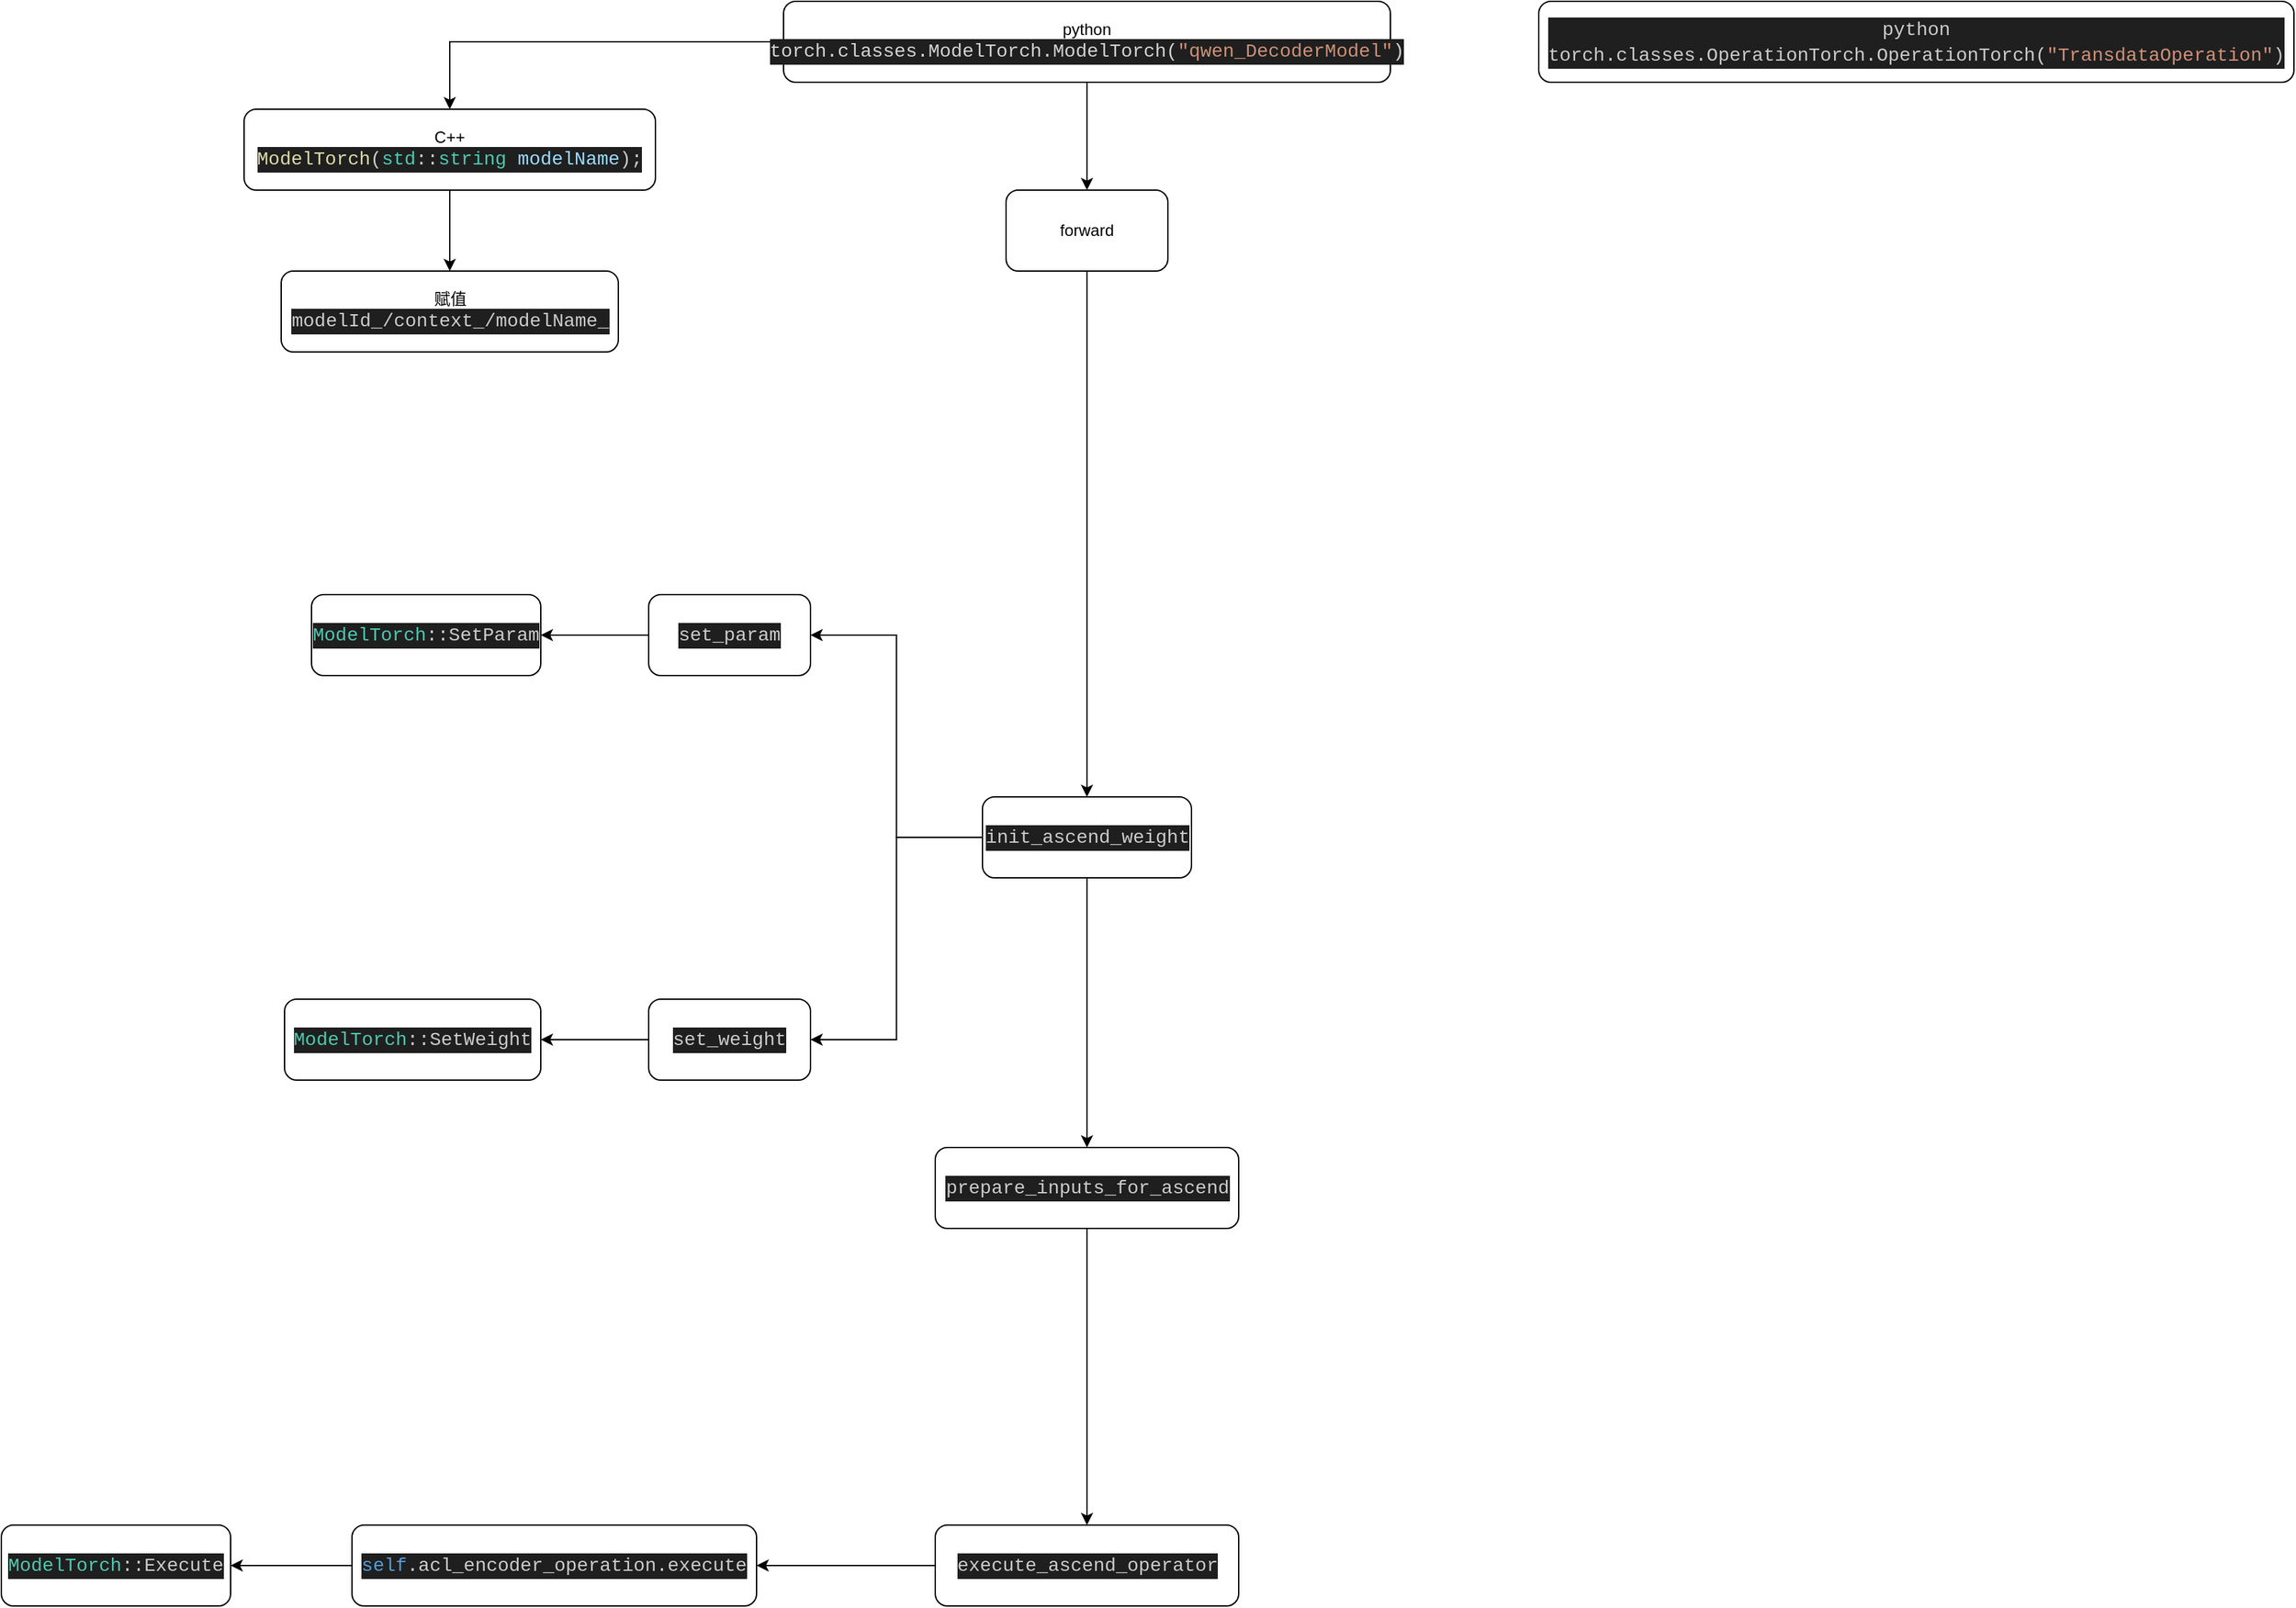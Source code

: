<mxfile version="24.4.0" type="device" pages="9">
  <diagram name="DeepseekV2ForCausalLM" id="sjKBI5eqnztE4ck6Wnw2">
    <mxGraphModel dx="2256" dy="847" grid="1" gridSize="10" guides="1" tooltips="1" connect="1" arrows="1" fold="1" page="1" pageScale="1" pageWidth="827" pageHeight="1169" math="0" shadow="0">
      <root>
        <mxCell id="0" />
        <mxCell id="1" parent="0" />
        <mxCell id="3sx4ciJgSqzN5bRn8bmR-3" value="" style="edgeStyle=orthogonalEdgeStyle;rounded=0;orthogonalLoop=1;jettySize=auto;html=1;" parent="1" source="3sx4ciJgSqzN5bRn8bmR-1" target="3sx4ciJgSqzN5bRn8bmR-2" edge="1">
          <mxGeometry relative="1" as="geometry" />
        </mxCell>
        <mxCell id="3sx4ciJgSqzN5bRn8bmR-8" value="" style="edgeStyle=orthogonalEdgeStyle;rounded=0;orthogonalLoop=1;jettySize=auto;html=1;" parent="1" source="3sx4ciJgSqzN5bRn8bmR-1" target="3sx4ciJgSqzN5bRn8bmR-7" edge="1">
          <mxGeometry relative="1" as="geometry" />
        </mxCell>
        <mxCell id="3sx4ciJgSqzN5bRn8bmR-1" value="python&lt;div&gt;&lt;div style=&quot;color: rgb(204, 204, 204); background-color: rgb(31, 31, 31); font-family: Consolas, &amp;quot;Courier New&amp;quot;, monospace; font-size: 14px; line-height: 19px; white-space: pre;&quot;&gt;&lt;span style=&quot;color: #d4d4d4;&quot;&gt;torch.classes.ModelTorch.ModelTorch(&lt;/span&gt;&lt;span style=&quot;color: #ce9178;&quot;&gt;&quot;qwen_DecoderModel&quot;&lt;/span&gt;&lt;span style=&quot;color: #d4d4d4;&quot;&gt;)&lt;/span&gt;&lt;/div&gt;&lt;/div&gt;" style="rounded=1;whiteSpace=wrap;html=1;" parent="1" vertex="1">
          <mxGeometry x="110" y="100" width="450" height="60" as="geometry" />
        </mxCell>
        <mxCell id="3sx4ciJgSqzN5bRn8bmR-5" value="" style="edgeStyle=orthogonalEdgeStyle;rounded=0;orthogonalLoop=1;jettySize=auto;html=1;" parent="1" source="3sx4ciJgSqzN5bRn8bmR-2" target="3sx4ciJgSqzN5bRn8bmR-4" edge="1">
          <mxGeometry relative="1" as="geometry" />
        </mxCell>
        <mxCell id="3sx4ciJgSqzN5bRn8bmR-2" value="C++&lt;div&gt;&lt;div style=&quot;color: rgb(204, 204, 204); background-color: rgb(31, 31, 31); font-family: Consolas, &amp;quot;Courier New&amp;quot;, monospace; font-size: 14px; line-height: 19px; white-space: pre;&quot;&gt;&lt;span style=&quot;color: #dcdcaa;&quot;&gt;ModelTorch&lt;/span&gt;(&lt;span style=&quot;color: #4ec9b0;&quot;&gt;std&lt;/span&gt;::&lt;span style=&quot;color: #4ec9b0;&quot;&gt;string&lt;/span&gt; &lt;span style=&quot;color: #9cdcfe;&quot;&gt;modelName&lt;/span&gt;);&lt;/div&gt;&lt;/div&gt;" style="whiteSpace=wrap;html=1;rounded=1;" parent="1" vertex="1">
          <mxGeometry x="-290" y="180" width="305" height="60" as="geometry" />
        </mxCell>
        <mxCell id="3sx4ciJgSqzN5bRn8bmR-4" value="赋值&lt;div&gt;&lt;div style=&quot;color: rgb(204, 204, 204); background-color: rgb(31, 31, 31); font-family: Consolas, &amp;quot;Courier New&amp;quot;, monospace; font-size: 14px; line-height: 19px; white-space: pre;&quot;&gt;modelId_/context_/modelName_&lt;/div&gt;&lt;/div&gt;" style="whiteSpace=wrap;html=1;rounded=1;" parent="1" vertex="1">
          <mxGeometry x="-262.5" y="300" width="250" height="60" as="geometry" />
        </mxCell>
        <mxCell id="3sx4ciJgSqzN5bRn8bmR-6" value="&lt;div style=&quot;color: rgb(204, 204, 204); background-color: rgb(31, 31, 31); font-family: Consolas, &amp;quot;Courier New&amp;quot;, monospace; font-size: 14px; line-height: 19px; white-space: pre;&quot;&gt;python&lt;/div&gt;&lt;div style=&quot;color: rgb(204, 204, 204); background-color: rgb(31, 31, 31); font-family: Consolas, &amp;quot;Courier New&amp;quot;, monospace; font-size: 14px; line-height: 19px; white-space: pre;&quot;&gt;torch.classes.OperationTorch.OperationTorch(&lt;span style=&quot;color: #ce9178;&quot;&gt;&quot;TransdataOperation&quot;&lt;/span&gt;)&lt;/div&gt;" style="rounded=1;whiteSpace=wrap;html=1;" parent="1" vertex="1">
          <mxGeometry x="670" y="100" width="560" height="60" as="geometry" />
        </mxCell>
        <mxCell id="3sx4ciJgSqzN5bRn8bmR-10" value="" style="edgeStyle=orthogonalEdgeStyle;rounded=0;orthogonalLoop=1;jettySize=auto;html=1;" parent="1" source="3sx4ciJgSqzN5bRn8bmR-7" target="3sx4ciJgSqzN5bRn8bmR-9" edge="1">
          <mxGeometry relative="1" as="geometry" />
        </mxCell>
        <mxCell id="3sx4ciJgSqzN5bRn8bmR-7" value="forward" style="whiteSpace=wrap;html=1;rounded=1;" parent="1" vertex="1">
          <mxGeometry x="275" y="240" width="120" height="60" as="geometry" />
        </mxCell>
        <mxCell id="3sx4ciJgSqzN5bRn8bmR-12" value="" style="edgeStyle=orthogonalEdgeStyle;rounded=0;orthogonalLoop=1;jettySize=auto;html=1;" parent="1" source="3sx4ciJgSqzN5bRn8bmR-9" target="3sx4ciJgSqzN5bRn8bmR-11" edge="1">
          <mxGeometry relative="1" as="geometry" />
        </mxCell>
        <mxCell id="3sx4ciJgSqzN5bRn8bmR-17" style="edgeStyle=orthogonalEdgeStyle;rounded=0;orthogonalLoop=1;jettySize=auto;html=1;exitX=0;exitY=0.5;exitDx=0;exitDy=0;entryX=1;entryY=0.5;entryDx=0;entryDy=0;" parent="1" source="3sx4ciJgSqzN5bRn8bmR-9" target="3sx4ciJgSqzN5bRn8bmR-15" edge="1">
          <mxGeometry relative="1" as="geometry" />
        </mxCell>
        <mxCell id="3sx4ciJgSqzN5bRn8bmR-18" style="edgeStyle=orthogonalEdgeStyle;rounded=0;orthogonalLoop=1;jettySize=auto;html=1;exitX=0;exitY=0.5;exitDx=0;exitDy=0;entryX=1;entryY=0.5;entryDx=0;entryDy=0;" parent="1" source="3sx4ciJgSqzN5bRn8bmR-9" target="3sx4ciJgSqzN5bRn8bmR-16" edge="1">
          <mxGeometry relative="1" as="geometry" />
        </mxCell>
        <mxCell id="3sx4ciJgSqzN5bRn8bmR-9" value="&lt;div style=&quot;color: #cccccc;background-color: #1f1f1f;font-family: Consolas, &#39;Courier New&#39;, monospace;font-weight: normal;font-size: 14px;line-height: 19px;white-space: pre;&quot;&gt;&lt;div&gt;&lt;span style=&quot;color: #cccccc;&quot;&gt;init_ascend_weight&lt;/span&gt;&lt;/div&gt;&lt;/div&gt;" style="whiteSpace=wrap;html=1;rounded=1;" parent="1" vertex="1">
          <mxGeometry x="257.5" y="690" width="155" height="60" as="geometry" />
        </mxCell>
        <mxCell id="3sx4ciJgSqzN5bRn8bmR-14" value="" style="edgeStyle=orthogonalEdgeStyle;rounded=0;orthogonalLoop=1;jettySize=auto;html=1;" parent="1" source="3sx4ciJgSqzN5bRn8bmR-11" target="3sx4ciJgSqzN5bRn8bmR-13" edge="1">
          <mxGeometry relative="1" as="geometry" />
        </mxCell>
        <mxCell id="3sx4ciJgSqzN5bRn8bmR-11" value="&lt;div style=&quot;color: #cccccc;background-color: #1f1f1f;font-family: Consolas, &#39;Courier New&#39;, monospace;font-weight: normal;font-size: 14px;line-height: 19px;white-space: pre;&quot;&gt;&lt;div&gt;&lt;span style=&quot;color: #cccccc;&quot;&gt;prepare_inputs_for_ascend&lt;/span&gt;&lt;/div&gt;&lt;/div&gt;" style="whiteSpace=wrap;html=1;rounded=1;" parent="1" vertex="1">
          <mxGeometry x="222.5" y="950" width="225" height="60" as="geometry" />
        </mxCell>
        <mxCell id="JbditoDk5kW00bYX8cdt-2" value="" style="edgeStyle=orthogonalEdgeStyle;rounded=0;orthogonalLoop=1;jettySize=auto;html=1;" parent="1" source="3sx4ciJgSqzN5bRn8bmR-13" target="JbditoDk5kW00bYX8cdt-1" edge="1">
          <mxGeometry relative="1" as="geometry" />
        </mxCell>
        <mxCell id="3sx4ciJgSqzN5bRn8bmR-13" value="&lt;div style=&quot;color: rgb(204, 204, 204); background-color: rgb(31, 31, 31); font-family: Consolas, &amp;quot;Courier New&amp;quot;, monospace; font-size: 14px; line-height: 19px; white-space: pre;&quot;&gt;execute_ascend_operator&lt;/div&gt;" style="whiteSpace=wrap;html=1;rounded=1;" parent="1" vertex="1">
          <mxGeometry x="222.5" y="1230" width="225" height="60" as="geometry" />
        </mxCell>
        <mxCell id="3sx4ciJgSqzN5bRn8bmR-20" value="" style="edgeStyle=orthogonalEdgeStyle;rounded=0;orthogonalLoop=1;jettySize=auto;html=1;" parent="1" source="3sx4ciJgSqzN5bRn8bmR-15" target="3sx4ciJgSqzN5bRn8bmR-19" edge="1">
          <mxGeometry relative="1" as="geometry" />
        </mxCell>
        <mxCell id="3sx4ciJgSqzN5bRn8bmR-15" value="&lt;div style=&quot;color: #cccccc;background-color: #1f1f1f;font-family: Consolas, &#39;Courier New&#39;, monospace;font-weight: normal;font-size: 14px;line-height: 19px;white-space: pre;&quot;&gt;&lt;div&gt;&lt;span style=&quot;color: #cccccc;&quot;&gt;set_param&lt;/span&gt;&lt;/div&gt;&lt;/div&gt;" style="rounded=1;whiteSpace=wrap;html=1;" parent="1" vertex="1">
          <mxGeometry x="10" y="540" width="120" height="60" as="geometry" />
        </mxCell>
        <mxCell id="3sx4ciJgSqzN5bRn8bmR-22" value="" style="edgeStyle=orthogonalEdgeStyle;rounded=0;orthogonalLoop=1;jettySize=auto;html=1;" parent="1" source="3sx4ciJgSqzN5bRn8bmR-16" target="3sx4ciJgSqzN5bRn8bmR-21" edge="1">
          <mxGeometry relative="1" as="geometry" />
        </mxCell>
        <mxCell id="3sx4ciJgSqzN5bRn8bmR-16" value="&lt;div style=&quot;color: rgb(204, 204, 204); background-color: rgb(31, 31, 31); font-family: Consolas, &amp;quot;Courier New&amp;quot;, monospace; font-size: 14px; line-height: 19px; white-space: pre;&quot;&gt;set_weight&lt;/div&gt;" style="rounded=1;whiteSpace=wrap;html=1;" parent="1" vertex="1">
          <mxGeometry x="10" y="840" width="120" height="60" as="geometry" />
        </mxCell>
        <mxCell id="3sx4ciJgSqzN5bRn8bmR-19" value="&lt;div style=&quot;color: rgb(204, 204, 204); background-color: rgb(31, 31, 31); font-family: Consolas, &amp;quot;Courier New&amp;quot;, monospace; font-size: 14px; line-height: 19px; white-space: pre;&quot;&gt;&lt;span style=&quot;color: #4ec9b0;&quot;&gt;ModelTorch&lt;/span&gt;::SetParam&lt;/div&gt;" style="whiteSpace=wrap;html=1;rounded=1;" parent="1" vertex="1">
          <mxGeometry x="-240" y="540" width="170" height="60" as="geometry" />
        </mxCell>
        <mxCell id="3sx4ciJgSqzN5bRn8bmR-21" value="&lt;div style=&quot;color: rgb(204, 204, 204); background-color: rgb(31, 31, 31); font-family: Consolas, &amp;quot;Courier New&amp;quot;, monospace; font-size: 14px; line-height: 19px; white-space: pre;&quot;&gt;&lt;span style=&quot;color: #4ec9b0;&quot;&gt;ModelTorch&lt;/span&gt;::SetWeight&lt;/div&gt;" style="whiteSpace=wrap;html=1;rounded=1;" parent="1" vertex="1">
          <mxGeometry x="-260" y="840" width="190" height="60" as="geometry" />
        </mxCell>
        <mxCell id="JbditoDk5kW00bYX8cdt-4" value="" style="edgeStyle=orthogonalEdgeStyle;rounded=0;orthogonalLoop=1;jettySize=auto;html=1;" parent="1" source="JbditoDk5kW00bYX8cdt-1" target="JbditoDk5kW00bYX8cdt-3" edge="1">
          <mxGeometry relative="1" as="geometry" />
        </mxCell>
        <mxCell id="JbditoDk5kW00bYX8cdt-1" value="&lt;div style=&quot;color: rgb(204, 204, 204); background-color: rgb(31, 31, 31); font-family: Consolas, &amp;quot;Courier New&amp;quot;, monospace; font-size: 14px; line-height: 19px; white-space: pre;&quot;&gt;&lt;span style=&quot;color: #569cd6;&quot;&gt;self&lt;/span&gt;.acl_encoder_operation.execute&lt;/div&gt;" style="whiteSpace=wrap;html=1;rounded=1;" parent="1" vertex="1">
          <mxGeometry x="-210" y="1230" width="300" height="60" as="geometry" />
        </mxCell>
        <mxCell id="JbditoDk5kW00bYX8cdt-3" value="&lt;div style=&quot;color: rgb(204, 204, 204); background-color: rgb(31, 31, 31); font-family: Consolas, &amp;quot;Courier New&amp;quot;, monospace; font-size: 14px; line-height: 19px; white-space: pre;&quot;&gt;&lt;span style=&quot;color: #4ec9b0;&quot;&gt;ModelTorch&lt;/span&gt;::Execute&lt;/div&gt;" style="whiteSpace=wrap;html=1;rounded=1;" parent="1" vertex="1">
          <mxGeometry x="-470" y="1230" width="170" height="60" as="geometry" />
        </mxCell>
      </root>
    </mxGraphModel>
  </diagram>
  <diagram id="9nDvzRhXCjm_fU_OgFkX" name="ModelTorch::SetParam">
    <mxGraphModel dx="3910" dy="847" grid="1" gridSize="10" guides="1" tooltips="1" connect="1" arrows="1" fold="1" page="1" pageScale="1" pageWidth="827" pageHeight="1169" math="0" shadow="0">
      <root>
        <mxCell id="0" />
        <mxCell id="1" parent="0" />
        <mxCell id="L9SM0F0JKoikvc4jm2lc-3" value="" style="edgeStyle=orthogonalEdgeStyle;rounded=0;orthogonalLoop=1;jettySize=auto;html=1;" parent="1" source="L9SM0F0JKoikvc4jm2lc-1" target="L9SM0F0JKoikvc4jm2lc-2" edge="1">
          <mxGeometry relative="1" as="geometry" />
        </mxCell>
        <mxCell id="L9SM0F0JKoikvc4jm2lc-1" value="&lt;div style=&quot;color: rgb(204, 204, 204); background-color: rgb(31, 31, 31); font-family: Consolas, &amp;quot;Courier New&amp;quot;, monospace; font-size: 14px; line-height: 19px; white-space: pre;&quot;&gt;&lt;span style=&quot;color: #4ec9b0;&quot;&gt;ModelTorch&lt;/span&gt;::&lt;span style=&quot;color: #dcdcaa;&quot;&gt;SetParam&lt;/span&gt;&lt;/div&gt;" style="rounded=1;whiteSpace=wrap;html=1;" parent="1" vertex="1">
          <mxGeometry x="250" y="160" width="210" height="60" as="geometry" />
        </mxCell>
        <mxCell id="L9SM0F0JKoikvc4jm2lc-5" value="" style="edgeStyle=orthogonalEdgeStyle;rounded=0;orthogonalLoop=1;jettySize=auto;html=1;" parent="1" source="L9SM0F0JKoikvc4jm2lc-2" target="L9SM0F0JKoikvc4jm2lc-4" edge="1">
          <mxGeometry relative="1" as="geometry" />
        </mxCell>
        <mxCell id="L9SM0F0JKoikvc4jm2lc-7" value="" style="edgeStyle=orthogonalEdgeStyle;rounded=0;orthogonalLoop=1;jettySize=auto;html=1;" parent="1" source="L9SM0F0JKoikvc4jm2lc-2" target="L9SM0F0JKoikvc4jm2lc-6" edge="1">
          <mxGeometry relative="1" as="geometry" />
        </mxCell>
        <mxCell id="L9SM0F0JKoikvc4jm2lc-2" value="&lt;div style=&quot;color: #cccccc;background-color: #1f1f1f;font-family: Consolas, &#39;Courier New&#39;, monospace;font-weight: normal;font-size: 14px;line-height: 19px;white-space: pre;&quot;&gt;&lt;div&gt;&lt;span style=&quot;color: #4ec9b0;&quot;&gt;atb_speed&lt;/span&gt;&lt;span style=&quot;color: #cccccc;&quot;&gt;::&lt;/span&gt;&lt;span style=&quot;color: #4ec9b0;&quot;&gt;ModelFactory&lt;/span&gt;&lt;span style=&quot;color: #cccccc;&quot;&gt;::&lt;/span&gt;&lt;span style=&quot;color: #dcdcaa;&quot;&gt;CreateInstance&lt;/span&gt;&lt;/div&gt;&lt;/div&gt;" style="whiteSpace=wrap;html=1;rounded=1;" parent="1" vertex="1">
          <mxGeometry x="187.5" y="310" width="335" height="60" as="geometry" />
        </mxCell>
        <mxCell id="L9SM0F0JKoikvc4jm2lc-9" value="" style="edgeStyle=orthogonalEdgeStyle;rounded=0;orthogonalLoop=1;jettySize=auto;html=1;" parent="1" source="L9SM0F0JKoikvc4jm2lc-4" target="L9SM0F0JKoikvc4jm2lc-8" edge="1">
          <mxGeometry relative="1" as="geometry" />
        </mxCell>
        <mxCell id="L9SM0F0JKoikvc4jm2lc-4" value="&lt;div style=&quot;color: rgb(204, 204, 204); background-color: rgb(31, 31, 31); font-family: Consolas, &amp;quot;Courier New&amp;quot;, monospace; font-size: 14px; line-height: 19px; white-space: pre;&quot;&gt;&lt;span style=&quot;color: #dcdcaa;&quot;&gt;GetRegistryMap&lt;/span&gt;()&lt;/div&gt;&lt;div style=&quot;color: rgb(204, 204, 204); background-color: rgb(31, 31, 31); font-family: Consolas, &amp;quot;Courier New&amp;quot;, monospace; font-size: 14px; line-height: 19px; white-space: pre;&quot;&gt;&lt;div style=&quot;line-height: 19px;&quot;&gt;&lt;span style=&quot;color: #4ec9b0;&quot;&gt;std&lt;/span&gt;::&lt;span style=&quot;color: #4ec9b0;&quot;&gt;unordered_map&lt;/span&gt;&amp;lt;&lt;span style=&quot;color: #4ec9b0;&quot;&gt;std&lt;/span&gt;::&lt;span style=&quot;color: #4ec9b0;&quot;&gt;string&lt;/span&gt;, &lt;span style=&quot;color: #4ec9b0;&quot;&gt;CreateModelFuncPtr&lt;/span&gt;&amp;gt;&lt;/div&gt;&lt;/div&gt;" style="whiteSpace=wrap;html=1;rounded=1;" parent="1" vertex="1">
          <mxGeometry x="-430" y="310" width="430" height="60" as="geometry" />
        </mxCell>
        <mxCell id="L9SM0F0JKoikvc4jm2lc-17" value="" style="edgeStyle=orthogonalEdgeStyle;rounded=0;orthogonalLoop=1;jettySize=auto;html=1;" parent="1" source="L9SM0F0JKoikvc4jm2lc-6" target="L9SM0F0JKoikvc4jm2lc-16" edge="1">
          <mxGeometry relative="1" as="geometry" />
        </mxCell>
        <mxCell id="L9SM0F0JKoikvc4jm2lc-6" value="初始化&lt;div&gt;&lt;div style=&quot;color: rgb(204, 204, 204); background-color: rgb(31, 31, 31); font-family: Consolas, &amp;quot;Courier New&amp;quot;, monospace; font-size: 14px; line-height: 19px; white-space: pre;&quot;&gt;model_&lt;/div&gt;&lt;/div&gt;" style="whiteSpace=wrap;html=1;rounded=1;" parent="1" vertex="1">
          <mxGeometry x="295" y="450" width="120" height="60" as="geometry" />
        </mxCell>
        <mxCell id="L9SM0F0JKoikvc4jm2lc-11" value="" style="edgeStyle=orthogonalEdgeStyle;rounded=0;orthogonalLoop=1;jettySize=auto;html=1;" parent="1" source="L9SM0F0JKoikvc4jm2lc-8" target="L9SM0F0JKoikvc4jm2lc-10" edge="1">
          <mxGeometry relative="1" as="geometry" />
        </mxCell>
        <mxCell id="L9SM0F0JKoikvc4jm2lc-8" value="模型注册时机&lt;div&gt;decoder_model.h&lt;/div&gt;" style="whiteSpace=wrap;html=1;rounded=1;" parent="1" vertex="1">
          <mxGeometry x="-840" y="310" width="175" height="60" as="geometry" />
        </mxCell>
        <mxCell id="L9SM0F0JKoikvc4jm2lc-13" value="" style="edgeStyle=orthogonalEdgeStyle;rounded=0;orthogonalLoop=1;jettySize=auto;html=1;" parent="1" source="L9SM0F0JKoikvc4jm2lc-10" target="L9SM0F0JKoikvc4jm2lc-12" edge="1">
          <mxGeometry relative="1" as="geometry" />
        </mxCell>
        <mxCell id="L9SM0F0JKoikvc4jm2lc-10" value="&lt;div style=&quot;color: rgb(204, 204, 204); background-color: rgb(31, 31, 31); font-family: Consolas, &amp;quot;Courier New&amp;quot;, monospace; font-size: 14px; line-height: 19px; white-space: pre;&quot;&gt;&lt;span style=&quot;color: #569cd6;&quot;&gt;REGISTER_MODEL&lt;/span&gt;&lt;/div&gt;" style="whiteSpace=wrap;html=1;rounded=1;" parent="1" vertex="1">
          <mxGeometry x="-812.5" y="450" width="120" height="60" as="geometry" />
        </mxCell>
        <mxCell id="L9SM0F0JKoikvc4jm2lc-15" value="" style="edgeStyle=orthogonalEdgeStyle;rounded=0;orthogonalLoop=1;jettySize=auto;html=1;" parent="1" source="L9SM0F0JKoikvc4jm2lc-12" target="L9SM0F0JKoikvc4jm2lc-14" edge="1">
          <mxGeometry relative="1" as="geometry" />
        </mxCell>
        <mxCell id="L9SM0F0JKoikvc4jm2lc-12" value="model_factory.h" style="whiteSpace=wrap;html=1;rounded=1;" parent="1" vertex="1">
          <mxGeometry x="-812.5" y="590" width="120" height="60" as="geometry" />
        </mxCell>
        <mxCell id="L9SM0F0JKoikvc4jm2lc-14" value="&lt;div style=&quot;color: rgb(204, 204, 204); background-color: rgb(31, 31, 31); font-family: Consolas, &amp;quot;Courier New&amp;quot;, monospace; font-size: 14px; line-height: 19px; white-space: pre;&quot;&gt;&lt;div&gt;&lt;span style=&quot;color: #c586c0;&quot;&gt;#define&lt;/span&gt;&lt;span style=&quot;color: #569cd6;&quot;&gt; &lt;/span&gt;&lt;span style=&quot;color: #569cd6;&quot;&gt;MODEL_NAMESPACE_STRINGIFY&lt;/span&gt;&lt;span style=&quot;color: #569cd6;&quot;&gt;(&lt;/span&gt;&lt;span style=&quot;color: #9cdcfe;&quot;&gt;modelNameSpace&lt;/span&gt;&lt;span style=&quot;color: #569cd6;&quot;&gt;) &lt;/span&gt;&lt;span style=&quot;color: #9cdcfe;&quot;&gt;#modelNameSpace&lt;/span&gt;&lt;/div&gt;&lt;div&gt;&lt;span style=&quot;color: #c586c0;&quot;&gt;#define&lt;/span&gt;&lt;span style=&quot;color: #569cd6;&quot;&gt; &lt;/span&gt;&lt;span style=&quot;color: #569cd6;&quot;&gt;REGISTER_MODEL&lt;/span&gt;&lt;span style=&quot;color: #569cd6;&quot;&gt;(&lt;/span&gt;&lt;span style=&quot;color: #9cdcfe;&quot;&gt;nameSpace&lt;/span&gt;&lt;span style=&quot;color: #569cd6;&quot;&gt;, &lt;/span&gt;&lt;span style=&quot;color: #9cdcfe;&quot;&gt;modelName&lt;/span&gt;&lt;span style=&quot;color: #569cd6;&quot;&gt;) &amp;nbsp; &amp;nbsp; &amp;nbsp; &amp;nbsp; &amp;nbsp; &amp;nbsp; &amp;nbsp; &amp;nbsp; &amp;nbsp; &amp;nbsp; &amp;nbsp; &amp;nbsp; &amp;nbsp; &amp;nbsp; &amp;nbsp; &amp;nbsp; &amp;nbsp; &amp;nbsp; &amp;nbsp; &amp;nbsp; &amp;nbsp; &amp;nbsp; &amp;nbsp; &amp;nbsp; &amp;nbsp; &amp;nbsp; &amp;nbsp;&lt;/span&gt;&lt;span style=&quot;color: #d7ba7d;&quot;&gt;\&lt;/span&gt;&lt;/div&gt;&lt;div&gt;&lt;span style=&quot;color: #569cd6;&quot;&gt;&amp;nbsp; &amp;nbsp; &amp;nbsp; &amp;nbsp; struct &lt;/span&gt;&lt;span style=&quot;color: #4ec9b0;&quot;&gt;Register&lt;/span&gt;&lt;span style=&quot;color: #9cdcfe;&quot;&gt;##_##nameSpace##_##modelName&lt;/span&gt;&lt;span style=&quot;color: #569cd6;&quot;&gt; { &amp;nbsp; &amp;nbsp; &amp;nbsp; &amp;nbsp; &amp;nbsp; &amp;nbsp; &amp;nbsp; &amp;nbsp; &amp;nbsp; &amp;nbsp; &amp;nbsp; &amp;nbsp; &amp;nbsp; &amp;nbsp; &amp;nbsp; &amp;nbsp; &amp;nbsp; &amp;nbsp; &amp;nbsp; &amp;nbsp; &amp;nbsp; &amp;nbsp; &lt;/span&gt;&lt;span style=&quot;color: #d7ba7d;&quot;&gt;\&lt;/span&gt;&lt;/div&gt;&lt;div&gt;&lt;span style=&quot;color: #569cd6;&quot;&gt;&amp;nbsp; &amp;nbsp; &amp;nbsp; &amp;nbsp; &amp;nbsp; &amp;nbsp; inline Register&lt;/span&gt;&lt;span style=&quot;color: #9cdcfe;&quot;&gt;##_##nameSpace##_##modelName&lt;/span&gt;&lt;span style=&quot;color: #569cd6;&quot;&gt;() noexcept &amp;nbsp; &amp;nbsp; &amp;nbsp; &amp;nbsp; &amp;nbsp; &amp;nbsp; &amp;nbsp; &amp;nbsp; &amp;nbsp; &amp;nbsp; &amp;nbsp; &amp;nbsp; &amp;nbsp; &amp;nbsp; &amp;nbsp; &amp;nbsp;&lt;/span&gt;&lt;span style=&quot;color: #d7ba7d;&quot;&gt;\&lt;/span&gt;&lt;/div&gt;&lt;div&gt;&lt;span style=&quot;color: #569cd6;&quot;&gt;&amp;nbsp; &amp;nbsp; &amp;nbsp; &amp;nbsp; &amp;nbsp; &amp;nbsp; { &amp;nbsp; &amp;nbsp; &amp;nbsp; &amp;nbsp; &amp;nbsp; &amp;nbsp; &amp;nbsp; &amp;nbsp; &amp;nbsp; &amp;nbsp; &amp;nbsp; &amp;nbsp; &amp;nbsp; &amp;nbsp; &amp;nbsp; &amp;nbsp; &amp;nbsp; &amp;nbsp; &amp;nbsp; &amp;nbsp; &amp;nbsp; &amp;nbsp; &amp;nbsp; &amp;nbsp; &amp;nbsp; &amp;nbsp; &amp;nbsp; &amp;nbsp; &amp;nbsp; &amp;nbsp; &amp;nbsp; &amp;nbsp; &amp;nbsp; &amp;nbsp; &amp;nbsp; &amp;nbsp; &amp;nbsp; &amp;nbsp; &amp;nbsp; &amp;nbsp; &amp;nbsp; &amp;nbsp; &lt;/span&gt;&lt;span style=&quot;color: #d7ba7d;&quot;&gt;\&lt;/span&gt;&lt;/div&gt;&lt;div&gt;&lt;span style=&quot;color: #569cd6;&quot;&gt;&amp;nbsp; &amp;nbsp; &amp;nbsp; &amp;nbsp; &amp;nbsp; &amp;nbsp; &amp;nbsp; &amp;nbsp; &lt;/span&gt;&lt;span style=&quot;color: #569cd6;&quot;&gt;ATB_LOG&lt;/span&gt;&lt;span style=&quot;color: #569cd6;&quot;&gt;(INFO) &lt;/span&gt;&lt;span style=&quot;color: #d4d4d4;&quot;&gt;&amp;lt;&amp;lt;&lt;/span&gt;&lt;span style=&quot;color: #569cd6;&quot;&gt; &lt;/span&gt;&lt;span style=&quot;color: #ce9178;&quot;&gt;&quot;register model &quot;&lt;/span&gt;&lt;span style=&quot;color: #569cd6;&quot;&gt; &lt;/span&gt;&lt;span style=&quot;color: #d4d4d4;&quot;&gt;&amp;lt;&amp;lt;&lt;/span&gt;&lt;span style=&quot;color: #569cd6;&quot;&gt; &lt;/span&gt;&lt;span style=&quot;color: #9cdcfe;&quot;&gt;#nameSpace&lt;/span&gt;&lt;span style=&quot;color: #569cd6;&quot;&gt; &lt;/span&gt;&lt;span style=&quot;color: #d4d4d4;&quot;&gt;&amp;lt;&amp;lt;&lt;/span&gt;&lt;span style=&quot;color: #569cd6;&quot;&gt; &lt;/span&gt;&lt;span style=&quot;color: #ce9178;&quot;&gt;&quot;_&quot;&lt;/span&gt;&lt;span style=&quot;color: #569cd6;&quot;&gt; &lt;/span&gt;&lt;span style=&quot;color: #d4d4d4;&quot;&gt;&amp;lt;&amp;lt;&lt;/span&gt;&lt;span style=&quot;color: #569cd6;&quot;&gt; &lt;/span&gt;&lt;span style=&quot;color: #9cdcfe;&quot;&gt;#modelName&lt;/span&gt;&lt;span style=&quot;color: #569cd6;&quot;&gt;; &amp;nbsp; &amp;nbsp; &amp;nbsp; &amp;nbsp; &amp;nbsp; &amp;nbsp;&lt;/span&gt;&lt;span style=&quot;color: #d7ba7d;&quot;&gt;\&lt;/span&gt;&lt;/div&gt;&lt;div&gt;&lt;span style=&quot;color: #569cd6;&quot;&gt;&amp;nbsp; &amp;nbsp; &amp;nbsp; &amp;nbsp; &amp;nbsp; &amp;nbsp; &amp;nbsp; &amp;nbsp; &lt;/span&gt;&lt;span style=&quot;color: #4ec9b0;&quot;&gt;ModelFactory&lt;/span&gt;&lt;span style=&quot;color: #569cd6;&quot;&gt;::&lt;/span&gt;&lt;span style=&quot;color: #dcdcaa;&quot;&gt;Register&lt;/span&gt;&lt;span style=&quot;color: #569cd6;&quot;&gt;(&lt;/span&gt;&lt;span style=&quot;color: #569cd6;&quot;&gt;MODEL_NAMESPACE_STRINGIFY&lt;/span&gt;&lt;span style=&quot;color: #569cd6;&quot;&gt;(nameSpace&lt;/span&gt;&lt;span style=&quot;color: #9cdcfe;&quot;&gt;##_##modelName&lt;/span&gt;&lt;span style=&quot;color: #569cd6;&quot;&gt;), &amp;nbsp; &amp;nbsp; &amp;nbsp; &amp;nbsp;&lt;/span&gt;&lt;span style=&quot;color: #d7ba7d;&quot;&gt;\&lt;/span&gt;&lt;/div&gt;&lt;div&gt;&lt;span style=&quot;color: #569cd6;&quot;&gt;&amp;nbsp; &amp;nbsp; &amp;nbsp; &amp;nbsp; &amp;nbsp; &amp;nbsp; &amp;nbsp; &amp;nbsp; &amp;nbsp; &amp;nbsp; [](const &lt;/span&gt;&lt;span style=&quot;color: #4ec9b0;&quot;&gt;std&lt;/span&gt;&lt;span style=&quot;color: #569cd6;&quot;&gt;::&lt;/span&gt;&lt;span style=&quot;color: #4ec9b0;&quot;&gt;string&lt;/span&gt;&lt;span style=&quot;color: #569cd6;&quot;&gt; &amp;amp;&lt;/span&gt;&lt;span style=&quot;color: #9cdcfe;&quot;&gt;param&lt;/span&gt;&lt;span style=&quot;color: #569cd6;&quot;&gt;) { &lt;/span&gt;&lt;span style=&quot;color: #c586c0;&quot;&gt;return&lt;/span&gt;&lt;span style=&quot;color: #569cd6;&quot;&gt; &lt;/span&gt;&lt;span style=&quot;color: #4ec9b0;&quot;&gt;std&lt;/span&gt;&lt;span style=&quot;color: #569cd6;&quot;&gt;::&lt;/span&gt;&lt;span style=&quot;color: #dcdcaa;&quot;&gt;make_shared&lt;/span&gt;&lt;span style=&quot;color: #569cd6;&quot;&gt;&amp;lt;&lt;/span&gt;&lt;span style=&quot;color: #4ec9b0;&quot;&gt;modelName&lt;/span&gt;&lt;span style=&quot;color: #569cd6;&quot;&gt;&amp;gt;(param); }); &lt;/span&gt;&lt;span style=&quot;color: #d7ba7d;&quot;&gt;\&lt;/span&gt;&lt;/div&gt;&lt;div&gt;&lt;span style=&quot;color: #569cd6;&quot;&gt;&amp;nbsp; &amp;nbsp; &amp;nbsp; &amp;nbsp; &amp;nbsp; &amp;nbsp; } &amp;nbsp; &amp;nbsp; &amp;nbsp; &amp;nbsp; &amp;nbsp; &amp;nbsp; &amp;nbsp; &amp;nbsp; &amp;nbsp; &amp;nbsp; &amp;nbsp; &amp;nbsp; &amp;nbsp; &amp;nbsp; &amp;nbsp; &amp;nbsp; &amp;nbsp; &amp;nbsp; &amp;nbsp; &amp;nbsp; &amp;nbsp; &amp;nbsp; &amp;nbsp; &amp;nbsp; &amp;nbsp; &amp;nbsp; &amp;nbsp; &amp;nbsp; &amp;nbsp; &amp;nbsp; &amp;nbsp; &amp;nbsp; &amp;nbsp; &amp;nbsp; &amp;nbsp; &amp;nbsp; &amp;nbsp; &amp;nbsp; &amp;nbsp; &amp;nbsp; &amp;nbsp; &amp;nbsp; &lt;/span&gt;&lt;span style=&quot;color: #d7ba7d;&quot;&gt;\&lt;/span&gt;&lt;/div&gt;&lt;div&gt;&lt;span style=&quot;color: #569cd6;&quot;&gt;&amp;nbsp; &amp;nbsp; &amp;nbsp; &amp;nbsp; } static instance_&lt;/span&gt;&lt;span style=&quot;color: #9cdcfe;&quot;&gt;##nameSpace##modelName&lt;/span&gt;&lt;span style=&quot;color: #569cd6;&quot;&gt;;&lt;/span&gt;&lt;/div&gt;&lt;div&gt;}&lt;span style=&quot;color: #6a9955;&quot;&gt; // namespace atb_speed&lt;/span&gt;&lt;/div&gt;&lt;div&gt;&lt;span style=&quot;color: #c586c0;&quot;&gt;#endif&lt;/span&gt;&lt;/div&gt;&lt;/div&gt;" style="whiteSpace=wrap;html=1;rounded=1;align=left;arcSize=0;" parent="1" vertex="1">
          <mxGeometry x="-1720" y="500" width="780" height="240" as="geometry" />
        </mxCell>
        <mxCell id="L9SM0F0JKoikvc4jm2lc-19" value="" style="edgeStyle=orthogonalEdgeStyle;rounded=0;orthogonalLoop=1;jettySize=auto;html=1;" parent="1" source="L9SM0F0JKoikvc4jm2lc-16" target="L9SM0F0JKoikvc4jm2lc-18" edge="1">
          <mxGeometry relative="1" as="geometry" />
        </mxCell>
        <mxCell id="L9SM0F0JKoikvc4jm2lc-21" value="" style="edgeStyle=orthogonalEdgeStyle;rounded=0;orthogonalLoop=1;jettySize=auto;html=1;" parent="1" source="L9SM0F0JKoikvc4jm2lc-16" target="L9SM0F0JKoikvc4jm2lc-20" edge="1">
          <mxGeometry relative="1" as="geometry" />
        </mxCell>
        <mxCell id="L9SM0F0JKoikvc4jm2lc-16" value="&lt;div style=&quot;color: rgb(204, 204, 204); background-color: rgb(31, 31, 31); font-family: Consolas, &amp;quot;Courier New&amp;quot;, monospace; font-size: 14px; line-height: 19px; white-space: pre;&quot;&gt;&lt;span style=&quot;color: #9cdcfe;&quot;&gt;getWorkspaceFunc&lt;/span&gt;&lt;/div&gt;" style="whiteSpace=wrap;html=1;rounded=1;" parent="1" vertex="1">
          <mxGeometry x="257.5" y="580" width="195" height="60" as="geometry" />
        </mxCell>
        <mxCell id="L9SM0F0JKoikvc4jm2lc-23" value="" style="edgeStyle=orthogonalEdgeStyle;rounded=0;orthogonalLoop=1;jettySize=auto;html=1;" parent="1" source="L9SM0F0JKoikvc4jm2lc-18" target="L9SM0F0JKoikvc4jm2lc-22" edge="1">
          <mxGeometry relative="1" as="geometry" />
        </mxCell>
        <mxCell id="L9SM0F0JKoikvc4jm2lc-25" value="" style="edgeStyle=orthogonalEdgeStyle;rounded=0;orthogonalLoop=1;jettySize=auto;html=1;" parent="1" source="L9SM0F0JKoikvc4jm2lc-18" target="L9SM0F0JKoikvc4jm2lc-24" edge="1">
          <mxGeometry relative="1" as="geometry" />
        </mxCell>
        <mxCell id="L9SM0F0JKoikvc4jm2lc-18" value="&lt;div style=&quot;color: rgb(204, 204, 204); background-color: rgb(31, 31, 31); font-family: Consolas, &amp;quot;Courier New&amp;quot;, monospace; font-size: 14px; line-height: 19px; white-space: pre;&quot;&gt;&lt;span style=&quot;color: #9cdcfe;&quot;&gt;createInternalTensorFromDescFunc&lt;/span&gt;&lt;/div&gt;" style="whiteSpace=wrap;html=1;rounded=1;" parent="1" vertex="1">
          <mxGeometry x="212.5" y="720" width="285" height="60" as="geometry" />
        </mxCell>
        <mxCell id="L9SM0F0JKoikvc4jm2lc-20" value="&lt;div style=&quot;color: rgb(204, 204, 204); background-color: rgb(31, 31, 31); font-family: Consolas, &amp;quot;Courier New&amp;quot;, monospace; font-size: 14px; line-height: 19px; white-space: pre;&quot;&gt;&lt;div style=&quot;line-height: 19px;&quot;&gt;&lt;span style=&quot;color: #4ec9b0;&quot;&gt;ModelTorch&lt;/span&gt;::GetWorkSpace&lt;/div&gt;&lt;/div&gt;" style="whiteSpace=wrap;html=1;rounded=1;" parent="1" vertex="1">
          <mxGeometry x="-170" y="580" width="220" height="60" as="geometry" />
        </mxCell>
        <mxCell id="L9SM0F0JKoikvc4jm2lc-22" value="&lt;div style=&quot;color: rgb(204, 204, 204); background-color: rgb(31, 31, 31); font-family: Consolas, &amp;quot;Courier New&amp;quot;, monospace; font-size: 14px; line-height: 19px; white-space: pre;&quot;&gt;&lt;span style=&quot;color: #4ec9b0;&quot;&gt;ModelTorch&lt;/span&gt;::CreateInternalTensorFromDesc&lt;/div&gt;" style="whiteSpace=wrap;html=1;rounded=1;" parent="1" vertex="1">
          <mxGeometry x="-280" y="720" width="330" height="60" as="geometry" />
        </mxCell>
        <mxCell id="L9SM0F0JKoikvc4jm2lc-27" value="" style="edgeStyle=orthogonalEdgeStyle;rounded=0;orthogonalLoop=1;jettySize=auto;html=1;" parent="1" source="L9SM0F0JKoikvc4jm2lc-24" target="L9SM0F0JKoikvc4jm2lc-26" edge="1">
          <mxGeometry relative="1" as="geometry" />
        </mxCell>
        <mxCell id="L9SM0F0JKoikvc4jm2lc-29" value="" style="edgeStyle=orthogonalEdgeStyle;rounded=0;orthogonalLoop=1;jettySize=auto;html=1;" parent="1" source="L9SM0F0JKoikvc4jm2lc-24" target="L9SM0F0JKoikvc4jm2lc-28" edge="1">
          <mxGeometry relative="1" as="geometry" />
        </mxCell>
        <mxCell id="L9SM0F0JKoikvc4jm2lc-24" value="&lt;div style=&quot;color: rgb(204, 204, 204); background-color: rgb(31, 31, 31); font-family: Consolas, &amp;quot;Courier New&amp;quot;, monospace; font-size: 14px; line-height: 19px; white-space: pre;&quot;&gt;&lt;span style=&quot;color: #9cdcfe;&quot;&gt;runTaskFunc&lt;/span&gt;&lt;/div&gt;" style="whiteSpace=wrap;html=1;rounded=1;" parent="1" vertex="1">
          <mxGeometry x="295" y="860" width="120" height="60" as="geometry" />
        </mxCell>
        <mxCell id="L9SM0F0JKoikvc4jm2lc-26" value="&lt;div style=&quot;color: rgb(204, 204, 204); background-color: rgb(31, 31, 31); font-family: Consolas, &amp;quot;Courier New&amp;quot;, monospace; font-size: 14px; line-height: 19px; white-space: pre;&quot;&gt;&lt;span style=&quot;color: #4ec9b0;&quot;&gt;ModelTorch&lt;/span&gt;::RunTask&lt;/div&gt;" style="whiteSpace=wrap;html=1;rounded=1;" parent="1" vertex="1">
          <mxGeometry x="-150" y="860" width="200" height="60" as="geometry" />
        </mxCell>
        <mxCell id="L9SM0F0JKoikvc4jm2lc-31" value="" style="edgeStyle=orthogonalEdgeStyle;rounded=0;orthogonalLoop=1;jettySize=auto;html=1;" parent="1" source="L9SM0F0JKoikvc4jm2lc-28" target="L9SM0F0JKoikvc4jm2lc-30" edge="1">
          <mxGeometry relative="1" as="geometry" />
        </mxCell>
        <mxCell id="L9SM0F0JKoikvc4jm2lc-28" value="&lt;div style=&quot;color: rgb(204, 204, 204); background-color: rgb(31, 31, 31); font-family: Consolas, &amp;quot;Courier New&amp;quot;, monospace; font-size: 14px; line-height: 19px; white-space: pre;&quot;&gt;&lt;span style=&quot;color: #9cdcfe;&quot;&gt;atbStatus&lt;/span&gt; &lt;span style=&quot;color: #d4d4d4;&quot;&gt;=&lt;/span&gt; &lt;span style=&quot;color: #9cdcfe;&quot;&gt;model_&lt;/span&gt;-&amp;gt;&lt;span style=&quot;color: #dcdcaa;&quot;&gt;Init&lt;/span&gt;(&lt;span style=&quot;color: #9cdcfe;&quot;&gt;getWorkspaceFunc&lt;/span&gt;, &lt;span style=&quot;color: #9cdcfe;&quot;&gt;createInternalTensorFromDescFunc&lt;/span&gt;, &lt;span style=&quot;color: #9cdcfe;&quot;&gt;runTaskFunc&lt;/span&gt;);&lt;/div&gt;" style="whiteSpace=wrap;html=1;rounded=1;" parent="1" vertex="1">
          <mxGeometry x="-40" y="1000" width="790" height="60" as="geometry" />
        </mxCell>
        <mxCell id="L9SM0F0JKoikvc4jm2lc-30" value="decoderModel的父类Model" style="whiteSpace=wrap;html=1;rounded=1;" parent="1" vertex="1">
          <mxGeometry x="-630" y="1000" width="175" height="60" as="geometry" />
        </mxCell>
      </root>
    </mxGraphModel>
  </diagram>
  <diagram id="wWqbf3RD6Uf-71waRe4B" name="decoderModel的父类Model.Init">
    <mxGraphModel dx="2256" dy="847" grid="1" gridSize="10" guides="1" tooltips="1" connect="1" arrows="1" fold="1" page="1" pageScale="1" pageWidth="827" pageHeight="1169" math="0" shadow="0">
      <root>
        <mxCell id="0" />
        <mxCell id="1" parent="0" />
        <mxCell id="111lwSfg7fnfOC_O7QJU-3" value="" style="edgeStyle=orthogonalEdgeStyle;rounded=0;orthogonalLoop=1;jettySize=auto;html=1;" parent="1" source="111lwSfg7fnfOC_O7QJU-1" target="111lwSfg7fnfOC_O7QJU-2" edge="1">
          <mxGeometry relative="1" as="geometry" />
        </mxCell>
        <mxCell id="111lwSfg7fnfOC_O7QJU-1" value="&lt;div style=&quot;color: #cccccc;background-color: #1f1f1f;font-family: Consolas, &#39;Courier New&#39;, monospace;font-weight: normal;font-size: 14px;line-height: 19px;white-space: pre;&quot;&gt;&lt;div&gt;&lt;span style=&quot;color: #4ec9b0;&quot;&gt;Model&lt;/span&gt;&lt;span style=&quot;color: #cccccc;&quot;&gt;::&lt;/span&gt;&lt;span style=&quot;color: #dcdcaa;&quot;&gt;Init&lt;/span&gt;&lt;/div&gt;&lt;/div&gt;" style="rounded=1;whiteSpace=wrap;html=1;" parent="1" vertex="1">
          <mxGeometry x="340" y="140" width="120" height="60" as="geometry" />
        </mxCell>
        <mxCell id="111lwSfg7fnfOC_O7QJU-5" value="" style="edgeStyle=orthogonalEdgeStyle;rounded=0;orthogonalLoop=1;jettySize=auto;html=1;" parent="1" source="111lwSfg7fnfOC_O7QJU-2" target="111lwSfg7fnfOC_O7QJU-4" edge="1">
          <mxGeometry relative="1" as="geometry" />
        </mxCell>
        <mxCell id="-a5Upi1d5yF_sCu8GdDP-2" value="" style="edgeStyle=orthogonalEdgeStyle;rounded=0;orthogonalLoop=1;jettySize=auto;html=1;" parent="1" source="111lwSfg7fnfOC_O7QJU-2" target="-a5Upi1d5yF_sCu8GdDP-1" edge="1">
          <mxGeometry relative="1" as="geometry" />
        </mxCell>
        <mxCell id="111lwSfg7fnfOC_O7QJU-2" value="&lt;div style=&quot;background-color: rgb(31, 31, 31); font-family: Consolas, &amp;quot;Courier New&amp;quot;, monospace; font-size: 14px; line-height: 19px; white-space: pre;&quot;&gt;&lt;font color=&quot;#dcdcaa&quot;&gt;初始化&lt;/font&gt;&lt;span style=&quot;color: rgb(156, 220, 254);&quot;&gt;graph_&lt;/span&gt;&lt;/div&gt;&lt;div style=&quot;color: rgb(204, 204, 204); background-color: rgb(31, 31, 31); font-family: Consolas, &amp;quot;Courier New&amp;quot;, monospace; font-size: 14px; line-height: 19px; white-space: pre;&quot;&gt;&lt;span style=&quot;color: #dcdcaa;&quot;&gt;BuildGraph&lt;/span&gt;&lt;/div&gt;" style="whiteSpace=wrap;html=1;rounded=1;" parent="1" vertex="1">
          <mxGeometry x="340" y="280" width="120" height="60" as="geometry" />
        </mxCell>
        <mxCell id="111lwSfg7fnfOC_O7QJU-4" value="&lt;div style=&quot;color: rgb(204, 204, 204); background-color: rgb(31, 31, 31); font-family: Consolas, &amp;quot;Courier New&amp;quot;, monospace; font-size: 14px; line-height: 19px; white-space: pre;&quot;&gt;&lt;span style=&quot;color: #9cdcfe;&quot;&gt;graph_&lt;/span&gt;.&lt;span style=&quot;color: #dcdcaa;&quot;&gt;Init&lt;/span&gt;()&lt;/div&gt;" style="whiteSpace=wrap;html=1;rounded=1;" parent="1" vertex="1">
          <mxGeometry x="340" y="420" width="120" height="60" as="geometry" />
        </mxCell>
        <mxCell id="-a5Upi1d5yF_sCu8GdDP-1" value="&lt;div style=&quot;color: #cccccc;background-color: #1f1f1f;font-family: Consolas, &#39;Courier New&#39;, monospace;font-weight: normal;font-size: 14px;line-height: 19px;white-space: pre;&quot;&gt;&lt;div&gt;&lt;span style=&quot;color: #9cdcfe;&quot;&gt;DecoderModel&lt;/span&gt;&lt;span style=&quot;color: #cccccc;&quot;&gt;::&lt;/span&gt;&lt;span style=&quot;color: #dcdcaa;&quot;&gt;BuildGraph&lt;/span&gt;&lt;/div&gt;&lt;/div&gt;" style="whiteSpace=wrap;html=1;rounded=1;" parent="1" vertex="1">
          <mxGeometry x="60" y="280" width="200" height="60" as="geometry" />
        </mxCell>
        <mxCell id="W5Cg7NEPiRinOO0-oBdV-1" value="&lt;div style=&quot;color: rgb(204, 204, 204); background-color: rgb(31, 31, 31); font-family: Consolas, &amp;quot;Courier New&amp;quot;, monospace; font-size: 14px; line-height: 19px; white-space: pre;&quot;&gt;&lt;span style=&quot;color: #9cdcfe;&quot;&gt;node&lt;/span&gt;.&lt;span style=&quot;color: #9cdcfe;&quot;&gt;variantPack&lt;/span&gt;&lt;/div&gt;" style="whiteSpace=wrap;html=1;rounded=1;" parent="1" vertex="1">
          <mxGeometry x="90" y="390" width="170" height="30" as="geometry" />
        </mxCell>
        <mxCell id="W5Cg7NEPiRinOO0-oBdV-6" value="" style="edgeStyle=orthogonalEdgeStyle;rounded=0;orthogonalLoop=1;jettySize=auto;html=1;" parent="1" source="W5Cg7NEPiRinOO0-oBdV-3" target="W5Cg7NEPiRinOO0-oBdV-5" edge="1">
          <mxGeometry relative="1" as="geometry" />
        </mxCell>
        <mxCell id="W5Cg7NEPiRinOO0-oBdV-3" value="&lt;div style=&quot;color: rgb(204, 204, 204); background-color: rgb(31, 31, 31); font-family: Consolas, &amp;quot;Courier New&amp;quot;, monospace; font-size: 14px; line-height: 19px; white-space: pre;&quot;&gt;&lt;div style=&quot;line-height: 19px;&quot;&gt;&lt;span style=&quot;color: #dcdcaa;&quot;&gt;InitTensorType&lt;/span&gt;&lt;/div&gt;&lt;/div&gt;" style="rounded=1;whiteSpace=wrap;html=1;" parent="1" vertex="1">
          <mxGeometry x="90" y="439" width="170" height="30" as="geometry" />
        </mxCell>
        <mxCell id="W5Cg7NEPiRinOO0-oBdV-4" value="" style="shape=curlyBracket;whiteSpace=wrap;html=1;rounded=1;flipH=1;labelPosition=right;verticalLabelPosition=middle;align=left;verticalAlign=middle;" parent="1" vertex="1">
          <mxGeometry x="300" y="400" width="20" height="120" as="geometry" />
        </mxCell>
        <mxCell id="W5Cg7NEPiRinOO0-oBdV-5" value="&lt;div style=&quot;background-color: rgb(31, 31, 31); font-family: Consolas, &amp;quot;Courier New&amp;quot;, monospace; font-size: 14px; line-height: 19px; white-space: pre;&quot;&gt;&lt;font color=&quot;#9cdcfe&quot;&gt;判断是否internal_tensor&lt;/font&gt;&lt;/div&gt;" style="whiteSpace=wrap;html=1;rounded=1;" parent="1" vertex="1">
          <mxGeometry x="-200" y="424" width="185" height="60" as="geometry" />
        </mxCell>
        <mxCell id="W5Cg7NEPiRinOO0-oBdV-7" value="&lt;div style=&quot;color: rgb(204, 204, 204); background-color: rgb(31, 31, 31); font-family: Consolas, &amp;quot;Courier New&amp;quot;, monospace; font-size: 14px; line-height: 19px; white-space: pre;&quot;&gt;&lt;span style=&quot;color: #dcdcaa;&quot;&gt;InitTensorMaxNodeMap&lt;/span&gt;&lt;/div&gt;" style="rounded=1;whiteSpace=wrap;html=1;" parent="1" vertex="1">
          <mxGeometry x="90" y="490" width="170" height="30" as="geometry" />
        </mxCell>
      </root>
    </mxGraphModel>
  </diagram>
  <diagram id="FsYevcCLPa-AwPi442js" name="DecoderModel::BuildGraph">
    <mxGraphModel dx="1429" dy="847" grid="1" gridSize="10" guides="1" tooltips="1" connect="1" arrows="1" fold="1" page="1" pageScale="1" pageWidth="827" pageHeight="1169" math="0" shadow="0">
      <root>
        <mxCell id="0" />
        <mxCell id="1" parent="0" />
        <mxCell id="U20xl5hFIFxJcZqbqzSq-3" value="" style="edgeStyle=orthogonalEdgeStyle;rounded=0;orthogonalLoop=1;jettySize=auto;html=1;" edge="1" parent="1" source="U20xl5hFIFxJcZqbqzSq-1" target="U20xl5hFIFxJcZqbqzSq-2">
          <mxGeometry relative="1" as="geometry" />
        </mxCell>
        <mxCell id="U20xl5hFIFxJcZqbqzSq-1" value="&lt;div style=&quot;color: rgb(204, 204, 204); background-color: rgb(31, 31, 31); font-family: Consolas, &amp;quot;Courier New&amp;quot;, monospace; font-size: 14px; line-height: 19px; white-space: pre;&quot;&gt;&lt;span style=&quot;color: #9cdcfe;&quot;&gt;DecoderModel&lt;/span&gt;::&lt;span style=&quot;color: #dcdcaa;&quot;&gt;BuildGraph&lt;/span&gt;&lt;/div&gt;" style="rounded=1;whiteSpace=wrap;html=1;" vertex="1" parent="1">
          <mxGeometry x="250" y="140" width="240" height="60" as="geometry" />
        </mxCell>
        <mxCell id="b2gln6Zkj100y_1adZcJ-2" value="" style="edgeStyle=orthogonalEdgeStyle;rounded=0;orthogonalLoop=1;jettySize=auto;html=1;" edge="1" parent="1" source="U20xl5hFIFxJcZqbqzSq-2" target="b2gln6Zkj100y_1adZcJ-1">
          <mxGeometry relative="1" as="geometry" />
        </mxCell>
        <mxCell id="U20xl5hFIFxJcZqbqzSq-2" value="resize&lt;div&gt;&lt;div style=&quot;color: rgb(204, 204, 204); background-color: rgb(31, 31, 31); font-family: Consolas, &amp;quot;Courier New&amp;quot;, monospace; font-size: 14px; line-height: 19px; white-space: pre;&quot;&gt;&lt;span style=&quot;color: #9cdcfe;&quot;&gt;weightTensors/&lt;/span&gt;&lt;span style=&quot;color: rgb(156, 220, 254);&quot;&gt;kCacheTensors/&lt;/span&gt;&lt;span style=&quot;color: rgb(156, 220, 254);&quot;&gt;vCacheTensors/&lt;/span&gt;&lt;span style=&quot;color: rgb(156, 220, 254);&quot;&gt;inTensors/&lt;/span&gt;&lt;span style=&quot;color: rgb(156, 220, 254);&quot;&gt;outTensors/&lt;/span&gt;&lt;span style=&quot;color: rgb(156, 220, 254);&quot;&gt;internalTensors&lt;/span&gt;&lt;/div&gt;&lt;/div&gt;" style="whiteSpace=wrap;html=1;rounded=1;" vertex="1" parent="1">
          <mxGeometry x="62.5" y="270" width="615" height="60" as="geometry" />
        </mxCell>
        <mxCell id="b2gln6Zkj100y_1adZcJ-4" value="" style="edgeStyle=orthogonalEdgeStyle;rounded=0;orthogonalLoop=1;jettySize=auto;html=1;" edge="1" parent="1" source="b2gln6Zkj100y_1adZcJ-1" target="b2gln6Zkj100y_1adZcJ-3">
          <mxGeometry relative="1" as="geometry" />
        </mxCell>
        <mxCell id="b2gln6Zkj100y_1adZcJ-1" value="&lt;div style=&quot;color: rgb(204, 204, 204); background-color: rgb(31, 31, 31); font-family: Consolas, &amp;quot;Courier New&amp;quot;, monospace; font-size: 14px; line-height: 19px; white-space: pre;&quot;&gt;&lt;span style=&quot;color: #dcdcaa;&quot;&gt;AddWordEmbedding&lt;/span&gt;&lt;/div&gt;" style="whiteSpace=wrap;html=1;rounded=1;" vertex="1" parent="1">
          <mxGeometry x="280" y="400" width="180" height="60" as="geometry" />
        </mxCell>
        <mxCell id="b2gln6Zkj100y_1adZcJ-6" value="" style="edgeStyle=orthogonalEdgeStyle;rounded=0;orthogonalLoop=1;jettySize=auto;html=1;" edge="1" parent="1" source="b2gln6Zkj100y_1adZcJ-3" target="b2gln6Zkj100y_1adZcJ-5">
          <mxGeometry relative="1" as="geometry" />
        </mxCell>
        <mxCell id="b2gln6Zkj100y_1adZcJ-3" value="&lt;div style=&quot;color: rgb(204, 204, 204); background-color: rgb(31, 31, 31); font-family: Consolas, &amp;quot;Courier New&amp;quot;, monospace; font-size: 14px; line-height: 19px; white-space: pre;&quot;&gt;&lt;span style=&quot;color: #dcdcaa;&quot;&gt;AddPositionalEmbeddingGather&lt;/span&gt;&lt;/div&gt;" style="whiteSpace=wrap;html=1;rounded=1;" vertex="1" parent="1">
          <mxGeometry x="215" y="525" width="310" height="60" as="geometry" />
        </mxCell>
        <mxCell id="b2gln6Zkj100y_1adZcJ-8" value="" style="edgeStyle=orthogonalEdgeStyle;rounded=0;orthogonalLoop=1;jettySize=auto;html=1;" edge="1" parent="1" source="b2gln6Zkj100y_1adZcJ-5" target="b2gln6Zkj100y_1adZcJ-7">
          <mxGeometry relative="1" as="geometry" />
        </mxCell>
        <mxCell id="b2gln6Zkj100y_1adZcJ-5" value="&lt;div style=&quot;color: rgb(204, 204, 204); background-color: rgb(31, 31, 31); font-family: Consolas, &amp;quot;Courier New&amp;quot;, monospace; font-size: 14px; line-height: 19px; white-space: pre;&quot;&gt;&lt;span style=&quot;color: #dcdcaa;&quot;&gt;AddLayer&lt;/span&gt;&lt;/div&gt;" style="whiteSpace=wrap;html=1;rounded=1;" vertex="1" parent="1">
          <mxGeometry x="310" y="665" width="120" height="60" as="geometry" />
        </mxCell>
        <mxCell id="b2gln6Zkj100y_1adZcJ-10" value="" style="edgeStyle=orthogonalEdgeStyle;rounded=0;orthogonalLoop=1;jettySize=auto;html=1;" edge="1" parent="1" source="b2gln6Zkj100y_1adZcJ-7" target="b2gln6Zkj100y_1adZcJ-9">
          <mxGeometry relative="1" as="geometry" />
        </mxCell>
        <mxCell id="b2gln6Zkj100y_1adZcJ-7" value="&lt;div style=&quot;color: rgb(204, 204, 204); background-color: rgb(31, 31, 31); font-family: Consolas, &amp;quot;Courier New&amp;quot;, monospace; font-size: 14px; line-height: 19px; white-space: pre;&quot;&gt;&lt;span style=&quot;color: #dcdcaa;&quot;&gt;AddFinalNorm&lt;/span&gt;&lt;/div&gt;" style="whiteSpace=wrap;html=1;rounded=1;" vertex="1" parent="1">
          <mxGeometry x="310" y="805" width="120" height="60" as="geometry" />
        </mxCell>
        <mxCell id="b2gln6Zkj100y_1adZcJ-9" value="&lt;div style=&quot;color: rgb(204, 204, 204); background-color: rgb(31, 31, 31); font-family: Consolas, &amp;quot;Courier New&amp;quot;, monospace; font-size: 14px; line-height: 19px; white-space: pre;&quot;&gt;&lt;span style=&quot;color: #dcdcaa;&quot;&gt;AddLmhead&lt;/span&gt;&lt;/div&gt;" style="whiteSpace=wrap;html=1;rounded=1;" vertex="1" parent="1">
          <mxGeometry x="310" y="945" width="120" height="60" as="geometry" />
        </mxCell>
      </root>
    </mxGraphModel>
  </diagram>
  <diagram id="vAyErvvcvgWGhL66KkKo" name="AddWordEmbedding">
    <mxGraphModel dx="2256" dy="847" grid="1" gridSize="10" guides="1" tooltips="1" connect="1" arrows="1" fold="1" page="1" pageScale="1" pageWidth="827" pageHeight="1169" math="0" shadow="0">
      <root>
        <mxCell id="0" />
        <mxCell id="1" parent="0" />
        <mxCell id="T140SHqUZfWnQV_eAzmE-6" style="edgeStyle=orthogonalEdgeStyle;rounded=0;orthogonalLoop=1;jettySize=auto;html=1;exitX=0.5;exitY=1;exitDx=0;exitDy=0;entryX=0.5;entryY=0;entryDx=0;entryDy=0;" edge="1" parent="1" source="T140SHqUZfWnQV_eAzmE-1" target="T140SHqUZfWnQV_eAzmE-5">
          <mxGeometry relative="1" as="geometry" />
        </mxCell>
        <mxCell id="T140SHqUZfWnQV_eAzmE-1" value="&lt;div style=&quot;color: rgb(204, 204, 204); background-color: rgb(31, 31, 31); font-family: Consolas, &amp;quot;Courier New&amp;quot;, monospace; font-size: 14px; line-height: 19px; white-space: pre;&quot;&gt;&lt;span style=&quot;color: #4ec9b0;&quot;&gt;atb_speed&lt;/span&gt;::&lt;span style=&quot;color: #4ec9b0;&quot;&gt;Model&lt;/span&gt;::&lt;span style=&quot;color: #4ec9b0;&quot;&gt;Node&lt;/span&gt;&lt;/div&gt;" style="rounded=1;whiteSpace=wrap;html=1;" vertex="1" parent="1">
          <mxGeometry x="30" y="270" width="200" height="60" as="geometry" />
        </mxCell>
        <mxCell id="T140SHqUZfWnQV_eAzmE-4" style="edgeStyle=orthogonalEdgeStyle;rounded=0;orthogonalLoop=1;jettySize=auto;html=1;exitX=0.5;exitY=1;exitDx=0;exitDy=0;entryX=0.5;entryY=0;entryDx=0;entryDy=0;" edge="1" parent="1" source="T140SHqUZfWnQV_eAzmE-2" target="T140SHqUZfWnQV_eAzmE-3">
          <mxGeometry relative="1" as="geometry" />
        </mxCell>
        <mxCell id="T140SHqUZfWnQV_eAzmE-2" value="&lt;div style=&quot;color: #cccccc;background-color: #1f1f1f;font-family: Consolas, &#39;Courier New&#39;, monospace;font-weight: normal;font-size: 14px;line-height: 19px;white-space: pre;&quot;&gt;&lt;div&gt;&lt;span style=&quot;color: #4ec9b0;&quot;&gt;atb_speed&lt;/span&gt;&lt;span style=&quot;color: #cccccc;&quot;&gt;::&lt;/span&gt;&lt;span style=&quot;color: #4ec9b0;&quot;&gt;common&lt;/span&gt;&lt;span style=&quot;color: #cccccc;&quot;&gt;::&lt;/span&gt;&lt;span style=&quot;color: #4ec9b0;&quot;&gt;WordEmbeddingParam&lt;/span&gt;&lt;/div&gt;&lt;/div&gt;" style="rounded=1;whiteSpace=wrap;html=1;" vertex="1" parent="1">
          <mxGeometry x="300" y="270" width="300" height="60" as="geometry" />
        </mxCell>
        <mxCell id="T140SHqUZfWnQV_eAzmE-7" style="edgeStyle=orthogonalEdgeStyle;rounded=0;orthogonalLoop=1;jettySize=auto;html=1;exitX=0.5;exitY=1;exitDx=0;exitDy=0;entryX=1;entryY=0.5;entryDx=0;entryDy=0;" edge="1" parent="1" source="T140SHqUZfWnQV_eAzmE-3" target="T140SHqUZfWnQV_eAzmE-5">
          <mxGeometry relative="1" as="geometry" />
        </mxCell>
        <mxCell id="T140SHqUZfWnQV_eAzmE-3" value="&lt;div style=&quot;color: #cccccc;background-color: #1f1f1f;font-family: Consolas, &#39;Courier New&#39;, monospace;font-weight: normal;font-size: 14px;line-height: 19px;white-space: pre;&quot;&gt;&lt;div&gt;&lt;span style=&quot;color: #4ec9b0;&quot;&gt;atb_speed&lt;/span&gt;&lt;span style=&quot;color: #cccccc;&quot;&gt;::&lt;/span&gt;&lt;span style=&quot;color: #4ec9b0;&quot;&gt;common&lt;/span&gt;&lt;span style=&quot;color: #cccccc;&quot;&gt;::&lt;/span&gt;&lt;span style=&quot;color: #dcdcaa;&quot;&gt;WordEmbedding&lt;/span&gt;&lt;/div&gt;&lt;/div&gt;" style="rounded=1;whiteSpace=wrap;html=1;" vertex="1" parent="1">
          <mxGeometry x="320" y="390" width="260" height="60" as="geometry" />
        </mxCell>
        <mxCell id="T140SHqUZfWnQV_eAzmE-10" style="edgeStyle=orthogonalEdgeStyle;rounded=0;orthogonalLoop=1;jettySize=auto;html=1;exitX=0.5;exitY=1;exitDx=0;exitDy=0;entryX=0.5;entryY=0;entryDx=0;entryDy=0;" edge="1" parent="1" source="T140SHqUZfWnQV_eAzmE-5" target="T140SHqUZfWnQV_eAzmE-8">
          <mxGeometry relative="1" as="geometry" />
        </mxCell>
        <mxCell id="T140SHqUZfWnQV_eAzmE-11" style="edgeStyle=orthogonalEdgeStyle;rounded=0;orthogonalLoop=1;jettySize=auto;html=1;exitX=0.5;exitY=1;exitDx=0;exitDy=0;entryX=0.5;entryY=0;entryDx=0;entryDy=0;" edge="1" parent="1" source="T140SHqUZfWnQV_eAzmE-5" target="T140SHqUZfWnQV_eAzmE-9">
          <mxGeometry relative="1" as="geometry" />
        </mxCell>
        <mxCell id="T140SHqUZfWnQV_eAzmE-12" style="edgeStyle=orthogonalEdgeStyle;rounded=0;orthogonalLoop=1;jettySize=auto;html=1;exitX=0.5;exitY=1;exitDx=0;exitDy=0;" edge="1" parent="1" source="T140SHqUZfWnQV_eAzmE-5" target="T140SHqUZfWnQV_eAzmE-13">
          <mxGeometry relative="1" as="geometry">
            <mxPoint x="130" y="880" as="targetPoint" />
          </mxGeometry>
        </mxCell>
        <mxCell id="T140SHqUZfWnQV_eAzmE-5" value="&lt;div style=&quot;color: rgb(204, 204, 204); background-color: rgb(31, 31, 31); font-family: Consolas, &amp;quot;Courier New&amp;quot;, monospace; font-size: 14px; line-height: 19px; white-space: pre;&quot;&gt;&lt;span style=&quot;color: #9cdcfe;&quot;&gt;wordEmbeddingNode&lt;/span&gt;.&lt;span style=&quot;color: #9cdcfe;&quot;&gt;operation&lt;/span&gt;&lt;/div&gt;" style="rounded=1;whiteSpace=wrap;html=1;" vertex="1" parent="1">
          <mxGeometry x="10" y="620" width="240" height="60" as="geometry" />
        </mxCell>
        <mxCell id="T140SHqUZfWnQV_eAzmE-8" value="&lt;div style=&quot;color: rgb(204, 204, 204); background-color: rgb(31, 31, 31); font-family: Consolas, &amp;quot;Courier New&amp;quot;, monospace; font-size: 14px; line-height: 19px; white-space: pre;&quot;&gt;&lt;span style=&quot;color: #9cdcfe;&quot;&gt;wordEmbeddingNode&lt;/span&gt;.&lt;span style=&quot;color: #9cdcfe;&quot;&gt;inTensors&lt;/span&gt;&lt;/div&gt;" style="rounded=1;whiteSpace=wrap;html=1;" vertex="1" parent="1">
          <mxGeometry x="-130" y="740" width="220" height="60" as="geometry" />
        </mxCell>
        <mxCell id="T140SHqUZfWnQV_eAzmE-9" value="&lt;div style=&quot;color: rgb(204, 204, 204); background-color: rgb(31, 31, 31); font-family: Consolas, &amp;quot;Courier New&amp;quot;, monospace; font-size: 14px; line-height: 19px; white-space: pre;&quot;&gt;&lt;span style=&quot;color: #9cdcfe;&quot;&gt;wordEmbeddingNode&lt;/span&gt;.&lt;span style=&quot;color: #9cdcfe;&quot;&gt;outTensors&lt;/span&gt;&lt;/div&gt;" style="rounded=1;whiteSpace=wrap;html=1;" vertex="1" parent="1">
          <mxGeometry x="180" y="740" width="230" height="60" as="geometry" />
        </mxCell>
        <mxCell id="T140SHqUZfWnQV_eAzmE-13" value="&lt;div style=&quot;color: rgb(204, 204, 204); background-color: rgb(31, 31, 31); font-family: Consolas, &amp;quot;Courier New&amp;quot;, monospace; font-size: 14px; line-height: 19px; white-space: pre;&quot;&gt;&lt;span style=&quot;color: #9cdcfe;&quot;&gt;graph_&lt;/span&gt;.&lt;span style=&quot;color: #9cdcfe;&quot;&gt;nodes&lt;/span&gt;.&lt;span style=&quot;color: #dcdcaa;&quot;&gt;push_back&lt;/span&gt;&lt;/div&gt;" style="rounded=1;whiteSpace=wrap;html=1;" vertex="1" parent="1">
          <mxGeometry x="25" y="870" width="210" height="60" as="geometry" />
        </mxCell>
      </root>
    </mxGraphModel>
  </diagram>
  <diagram id="y4lr89zMO0lAzMawl1mI" name="ModelTorch::SetWeight">
    <mxGraphModel dx="2256" dy="847" grid="1" gridSize="10" guides="1" tooltips="1" connect="1" arrows="1" fold="1" page="1" pageScale="1" pageWidth="827" pageHeight="1169" math="0" shadow="0">
      <root>
        <mxCell id="0" />
        <mxCell id="1" parent="0" />
        <mxCell id="i6md1HCm99DHUQHz4GSv-3" value="" style="edgeStyle=orthogonalEdgeStyle;rounded=0;orthogonalLoop=1;jettySize=auto;html=1;" parent="1" source="i6md1HCm99DHUQHz4GSv-1" target="i6md1HCm99DHUQHz4GSv-2" edge="1">
          <mxGeometry relative="1" as="geometry" />
        </mxCell>
        <mxCell id="i6md1HCm99DHUQHz4GSv-1" value="&lt;span style=&quot;forced-color-adjust: none; border-color: rgb(0, 0, 0); font-family: Consolas, &amp;quot;Courier New&amp;quot;, monospace; font-size: 14px; font-style: normal; font-variant-ligatures: normal; font-variant-caps: normal; font-weight: 400; letter-spacing: normal; orphans: 2; text-align: center; text-indent: 0px; text-transform: none; widows: 2; word-spacing: 0px; -webkit-text-stroke-width: 0px; white-space: pre; text-decoration-thickness: initial; text-decoration-style: initial; text-decoration-color: initial; color: rgb(78, 201, 176);&quot;&gt;ModelTorch&lt;/span&gt;&lt;span style=&quot;color: rgb(204, 204, 204); font-family: Consolas, &amp;quot;Courier New&amp;quot;, monospace; font-size: 14px; font-style: normal; font-variant-ligatures: normal; font-variant-caps: normal; font-weight: 400; letter-spacing: normal; orphans: 2; text-align: center; text-indent: 0px; text-transform: none; widows: 2; word-spacing: 0px; -webkit-text-stroke-width: 0px; white-space: pre; background-color: rgb(31, 31, 31); text-decoration-thickness: initial; text-decoration-style: initial; text-decoration-color: initial; display: inline !important; float: none;&quot;&gt;::SetWeight&lt;/span&gt;" style="rounded=1;whiteSpace=wrap;html=1;" parent="1" vertex="1">
          <mxGeometry x="300" y="220" width="190" height="60" as="geometry" />
        </mxCell>
        <mxCell id="i6md1HCm99DHUQHz4GSv-5" value="" style="edgeStyle=orthogonalEdgeStyle;rounded=0;orthogonalLoop=1;jettySize=auto;html=1;" parent="1" source="i6md1HCm99DHUQHz4GSv-2" target="i6md1HCm99DHUQHz4GSv-4" edge="1">
          <mxGeometry relative="1" as="geometry" />
        </mxCell>
        <mxCell id="i6md1HCm99DHUQHz4GSv-7" value="" style="edgeStyle=orthogonalEdgeStyle;rounded=0;orthogonalLoop=1;jettySize=auto;html=1;" parent="1" source="i6md1HCm99DHUQHz4GSv-2" target="i6md1HCm99DHUQHz4GSv-6" edge="1">
          <mxGeometry relative="1" as="geometry" />
        </mxCell>
        <mxCell id="i6md1HCm99DHUQHz4GSv-2" value="&lt;div style=&quot;color: rgb(204, 204, 204); background-color: rgb(31, 31, 31); font-family: Consolas, &amp;quot;Courier New&amp;quot;, monospace; font-size: 14px; line-height: 19px; white-space: pre;&quot;&gt;&lt;span style=&quot;color: #dcdcaa;&quot;&gt;AtTensor2Tensor&lt;/span&gt;&lt;/div&gt;" style="whiteSpace=wrap;html=1;rounded=1;" parent="1" vertex="1">
          <mxGeometry x="317.5" y="350" width="155" height="60" as="geometry" />
        </mxCell>
        <mxCell id="i6md1HCm99DHUQHz4GSv-9" value="" style="edgeStyle=orthogonalEdgeStyle;rounded=0;orthogonalLoop=1;jettySize=auto;html=1;" parent="1" source="i6md1HCm99DHUQHz4GSv-4" target="i6md1HCm99DHUQHz4GSv-8" edge="1">
          <mxGeometry relative="1" as="geometry" />
        </mxCell>
        <mxCell id="i6md1HCm99DHUQHz4GSv-4" value="&lt;div style=&quot;color: rgb(204, 204, 204); background-color: rgb(31, 31, 31); font-family: Consolas, &amp;quot;Courier New&amp;quot;, monospace; font-size: 14px; line-height: 19px; white-space: pre;&quot;&gt;&lt;span style=&quot;color: #9cdcfe;&quot;&gt;model_&lt;/span&gt;-&amp;gt;&lt;span style=&quot;color: #dcdcaa;&quot;&gt;SetWeight&lt;/span&gt;&lt;/div&gt;" style="whiteSpace=wrap;html=1;rounded=1;" parent="1" vertex="1">
          <mxGeometry x="322.5" y="480" width="145" height="60" as="geometry" />
        </mxCell>
        <mxCell id="i6md1HCm99DHUQHz4GSv-6" value="torch::Tensor to atb::Tensor" style="whiteSpace=wrap;html=1;rounded=1;" parent="1" vertex="1">
          <mxGeometry x="30" y="360" width="210" height="40" as="geometry" />
        </mxCell>
        <mxCell id="i6md1HCm99DHUQHz4GSv-8" value="&lt;div style=&quot;color: rgb(204, 204, 204); background-color: rgb(31, 31, 31); font-family: Consolas, &amp;quot;Courier New&amp;quot;, monospace; font-size: 14px; line-height: 19px; white-space: pre;&quot;&gt;&lt;span style=&quot;color: #9cdcfe;&quot;&gt;graph_&lt;/span&gt;.&lt;span style=&quot;color: #9cdcfe;&quot;&gt;weightTensors&lt;/span&gt; &lt;span style=&quot;color: #d4d4d4;&quot;&gt;=&lt;/span&gt; &lt;span style=&quot;color: #9cdcfe;&quot;&gt;weightTensors&lt;/span&gt;&lt;/div&gt;" style="whiteSpace=wrap;html=1;rounded=1;" parent="1" vertex="1">
          <mxGeometry x="-80" y="480" width="310" height="60" as="geometry" />
        </mxCell>
      </root>
    </mxGraphModel>
  </diagram>
  <diagram id="0c-144MLZT7XHqIn5tYd" name="ModelTorch::Execute">
    <mxGraphModel dx="1429" dy="847" grid="1" gridSize="10" guides="1" tooltips="1" connect="1" arrows="1" fold="1" page="1" pageScale="1" pageWidth="827" pageHeight="1169" math="0" shadow="0">
      <root>
        <mxCell id="0" />
        <mxCell id="1" parent="0" />
        <mxCell id="ZkUwiqKhQyzsqQLyMnYc-3" value="" style="edgeStyle=orthogonalEdgeStyle;rounded=0;orthogonalLoop=1;jettySize=auto;html=1;" parent="1" source="ZkUwiqKhQyzsqQLyMnYc-1" target="ZkUwiqKhQyzsqQLyMnYc-2" edge="1">
          <mxGeometry relative="1" as="geometry" />
        </mxCell>
        <mxCell id="ZkUwiqKhQyzsqQLyMnYc-1" value="&lt;div style=&quot;color: #cccccc;background-color: #1f1f1f;font-family: Consolas, &#39;Courier New&#39;, monospace;font-weight: normal;font-size: 14px;line-height: 19px;white-space: pre;&quot;&gt;&lt;div&gt;&lt;span style=&quot;color: #4ec9b0;&quot;&gt;ModelTorch&lt;/span&gt;&lt;span style=&quot;color: #cccccc;&quot;&gt;::&lt;/span&gt;&lt;span style=&quot;color: #dcdcaa;&quot;&gt;Execute&lt;/span&gt;&lt;/div&gt;&lt;/div&gt;" style="rounded=1;whiteSpace=wrap;html=1;" parent="1" vertex="1">
          <mxGeometry x="270" y="160" width="190" height="60" as="geometry" />
        </mxCell>
        <mxCell id="ZkUwiqKhQyzsqQLyMnYc-5" value="" style="edgeStyle=orthogonalEdgeStyle;rounded=0;orthogonalLoop=1;jettySize=auto;html=1;" parent="1" source="ZkUwiqKhQyzsqQLyMnYc-2" target="ZkUwiqKhQyzsqQLyMnYc-4" edge="1">
          <mxGeometry relative="1" as="geometry" />
        </mxCell>
        <mxCell id="ZkUwiqKhQyzsqQLyMnYc-11" value="" style="edgeStyle=orthogonalEdgeStyle;rounded=0;orthogonalLoop=1;jettySize=auto;html=1;" parent="1" source="ZkUwiqKhQyzsqQLyMnYc-2" target="ZkUwiqKhQyzsqQLyMnYc-10" edge="1">
          <mxGeometry relative="1" as="geometry" />
        </mxCell>
        <mxCell id="ZkUwiqKhQyzsqQLyMnYc-2" value="&lt;div style=&quot;color: rgb(204, 204, 204); background-color: rgb(31, 31, 31); font-family: Consolas, &amp;quot;Courier New&amp;quot;, monospace; font-size: 14px; line-height: 19px; white-space: pre;&quot;&gt;&lt;span style=&quot;color: #dcdcaa;&quot;&gt;AtTensor2Tensor&lt;/span&gt;&lt;/div&gt;" style="whiteSpace=wrap;html=1;rounded=1;" parent="1" vertex="1">
          <mxGeometry x="292.5" y="280" width="145" height="60" as="geometry" />
        </mxCell>
        <mxCell id="ZkUwiqKhQyzsqQLyMnYc-7" value="" style="edgeStyle=orthogonalEdgeStyle;rounded=0;orthogonalLoop=1;jettySize=auto;html=1;" parent="1" source="ZkUwiqKhQyzsqQLyMnYc-4" target="ZkUwiqKhQyzsqQLyMnYc-6" edge="1">
          <mxGeometry relative="1" as="geometry" />
        </mxCell>
        <mxCell id="ZkUwiqKhQyzsqQLyMnYc-4" value="&lt;div style=&quot;color: rgb(204, 204, 204); background-color: rgb(31, 31, 31); font-family: Consolas, &amp;quot;Courier New&amp;quot;, monospace; font-size: 14px; line-height: 19px; white-space: pre;&quot;&gt;&lt;span style=&quot;color: #dcdcaa;&quot;&gt;更新inTensorDescs&lt;/span&gt;&lt;/div&gt;" style="whiteSpace=wrap;html=1;rounded=1;" parent="1" vertex="1">
          <mxGeometry x="297.5" y="400" width="135" height="60" as="geometry" />
        </mxCell>
        <mxCell id="ZkUwiqKhQyzsqQLyMnYc-9" value="" style="edgeStyle=orthogonalEdgeStyle;rounded=0;orthogonalLoop=1;jettySize=auto;html=1;" parent="1" source="ZkUwiqKhQyzsqQLyMnYc-6" target="ZkUwiqKhQyzsqQLyMnYc-8" edge="1">
          <mxGeometry relative="1" as="geometry" />
        </mxCell>
        <mxCell id="ZkUwiqKhQyzsqQLyMnYc-6" value="创建&lt;span style=&quot;color: rgb(220, 220, 170); background-color: rgb(31, 31, 31); font-family: Consolas, &amp;quot;Courier New&amp;quot;, monospace; font-size: 14px; white-space: pre;&quot;&gt;outTensorDescs&lt;/span&gt;" style="whiteSpace=wrap;html=1;rounded=1;" parent="1" vertex="1">
          <mxGeometry x="287.5" y="524.5" width="155" height="60" as="geometry" />
        </mxCell>
        <mxCell id="ZkUwiqKhQyzsqQLyMnYc-13" value="" style="edgeStyle=orthogonalEdgeStyle;rounded=0;orthogonalLoop=1;jettySize=auto;html=1;" parent="1" source="ZkUwiqKhQyzsqQLyMnYc-8" target="ZkUwiqKhQyzsqQLyMnYc-12" edge="1">
          <mxGeometry relative="1" as="geometry" />
        </mxCell>
        <mxCell id="ZkUwiqKhQyzsqQLyMnYc-8" value="&lt;div style=&quot;color: rgb(204, 204, 204); background-color: rgb(31, 31, 31); font-family: Consolas, &amp;quot;Courier New&amp;quot;, monospace; font-size: 14px; line-height: 19px; white-space: pre;&quot;&gt;&lt;span style=&quot;color: #9cdcfe;&quot;&gt;model_&lt;/span&gt;-&amp;gt;&lt;span style=&quot;color: #dcdcaa;&quot;&gt;InferShape&lt;/span&gt;&lt;/div&gt;&lt;div style=&quot;color: rgb(204, 204, 204); background-color: rgb(31, 31, 31); font-family: Consolas, &amp;quot;Courier New&amp;quot;, monospace; font-size: 14px; line-height: 19px; white-space: pre;&quot;&gt;&lt;span style=&quot;color: #dcdcaa;&quot;&gt;更新outTensorDescs&lt;/span&gt;&lt;/div&gt;&lt;div style=&quot;color: rgb(204, 204, 204); background-color: rgb(31, 31, 31); font-family: Consolas, &amp;quot;Courier New&amp;quot;, monospace; font-size: 14px; line-height: 19px; white-space: pre;&quot;&gt;&lt;span style=&quot;color: #dcdcaa;&quot;&gt;shape/dtype赋值&lt;/span&gt;&lt;/div&gt;" style="whiteSpace=wrap;html=1;rounded=1;" parent="1" vertex="1">
          <mxGeometry x="283.75" y="650" width="162.5" height="60" as="geometry" />
        </mxCell>
        <mxCell id="ZkUwiqKhQyzsqQLyMnYc-10" value="创建并赋值&lt;div&gt;inTensor的内存空间&lt;/div&gt;" style="whiteSpace=wrap;html=1;rounded=1;" parent="1" vertex="1">
          <mxGeometry x="80" y="280" width="120" height="60" as="geometry" />
        </mxCell>
        <mxCell id="ZkUwiqKhQyzsqQLyMnYc-15" value="" style="edgeStyle=orthogonalEdgeStyle;rounded=0;orthogonalLoop=1;jettySize=auto;html=1;" parent="1" source="ZkUwiqKhQyzsqQLyMnYc-12" target="ZkUwiqKhQyzsqQLyMnYc-14" edge="1">
          <mxGeometry relative="1" as="geometry" />
        </mxCell>
        <mxCell id="ZkUwiqKhQyzsqQLyMnYc-12" value="根据Desc创建&lt;div&gt;&lt;div style=&quot;color: rgb(204, 204, 204); background-color: rgb(31, 31, 31); font-family: Consolas, &amp;quot;Courier New&amp;quot;, monospace; font-size: 14px; line-height: 19px; white-space: pre;&quot;&gt;&lt;span style=&quot;color: rgb(78, 201, 176);&quot;&gt;std&lt;/span&gt;::vector&lt;span style=&quot;color: rgb(212, 212, 212);&quot;&gt;&amp;lt;&lt;/span&gt;&lt;span style=&quot;color: rgb(78, 201, 176);&quot;&gt;torch&lt;/span&gt;::Tensor&lt;span style=&quot;color: rgb(212, 212, 212);&quot;&gt;&amp;gt; &lt;/span&gt;&lt;span style=&quot;color: #dcdcaa;&quot;&gt;atOutTensors&lt;/span&gt;&lt;/div&gt;&lt;/div&gt;" style="whiteSpace=wrap;html=1;rounded=1;" parent="1" vertex="1">
          <mxGeometry x="207.5" y="780" width="315" height="60" as="geometry" />
        </mxCell>
        <mxCell id="aRhzWP9KAJhXQyKU0_e0-2" value="" style="edgeStyle=orthogonalEdgeStyle;rounded=0;orthogonalLoop=1;jettySize=auto;html=1;" parent="1" source="ZkUwiqKhQyzsqQLyMnYc-14" target="aRhzWP9KAJhXQyKU0_e0-1" edge="1">
          <mxGeometry relative="1" as="geometry" />
        </mxCell>
        <mxCell id="ZkUwiqKhQyzsqQLyMnYc-14" value="&lt;div style=&quot;color: rgb(204, 204, 204); background-color: rgb(31, 31, 31); font-family: Consolas, &amp;quot;Courier New&amp;quot;, monospace; font-size: 14px; line-height: 19px; white-space: pre;&quot;&gt;&lt;span style=&quot;color: #dcdcaa;&quot;&gt;AtTensor2Tensor&lt;/span&gt;(atOutTensors, outTensors);&lt;/div&gt;" style="whiteSpace=wrap;html=1;rounded=1;" parent="1" vertex="1">
          <mxGeometry x="187.5" y="910" width="355" height="60" as="geometry" />
        </mxCell>
        <mxCell id="rcaHHEQ92n0Yn8kc3Q0G-2" value="" style="edgeStyle=orthogonalEdgeStyle;rounded=0;orthogonalLoop=1;jettySize=auto;html=1;" parent="1" source="aRhzWP9KAJhXQyKU0_e0-1" target="rcaHHEQ92n0Yn8kc3Q0G-1" edge="1">
          <mxGeometry relative="1" as="geometry" />
        </mxCell>
        <mxCell id="aRhzWP9KAJhXQyKU0_e0-1" value="&lt;div style=&quot;color: rgb(204, 204, 204); background-color: rgb(31, 31, 31); font-family: Consolas, &amp;quot;Courier New&amp;quot;, monospace; font-size: 14px; line-height: 19px; white-space: pre;&quot;&gt;&lt;span style=&quot;color: #dcdcaa;&quot;&gt;ExecuteOutImpl&lt;/span&gt;&lt;/div&gt;" style="whiteSpace=wrap;html=1;rounded=1;" parent="1" vertex="1">
          <mxGeometry x="305" y="1050" width="120" height="60" as="geometry" />
        </mxCell>
        <mxCell id="rcaHHEQ92n0Yn8kc3Q0G-1" value="&lt;div style=&quot;color: rgb(204, 204, 204); background-color: rgb(31, 31, 31); font-family: Consolas, &amp;quot;Courier New&amp;quot;, monospace; font-size: 14px; line-height: 19px; white-space: pre;&quot;&gt;&lt;span style=&quot;color: #9cdcfe;&quot;&gt;model_&lt;/span&gt;-&amp;gt;&lt;span style=&quot;color: #dcdcaa;&quot;&gt;Execute&lt;/span&gt;&lt;/div&gt;" style="whiteSpace=wrap;html=1;rounded=1;" parent="1" vertex="1">
          <mxGeometry x="80" y="1050" width="145" height="60" as="geometry" />
        </mxCell>
      </root>
    </mxGraphModel>
  </diagram>
  <diagram id="dxX8TT0zFZW8a3ny0-vo" name="model_-&gt;Execute">
    <mxGraphModel dx="2267" dy="857" grid="1" gridSize="10" guides="1" tooltips="1" connect="1" arrows="1" fold="1" page="1" pageScale="1" pageWidth="827" pageHeight="1169" math="0" shadow="0">
      <root>
        <mxCell id="0" />
        <mxCell id="1" parent="0" />
        <mxCell id="WKuwn-7vYlSqX-Pyn6Y1-3" value="" style="edgeStyle=orthogonalEdgeStyle;rounded=0;orthogonalLoop=1;jettySize=auto;html=1;" edge="1" parent="1" source="WKuwn-7vYlSqX-Pyn6Y1-1" target="WKuwn-7vYlSqX-Pyn6Y1-2">
          <mxGeometry relative="1" as="geometry" />
        </mxCell>
        <mxCell id="WKuwn-7vYlSqX-Pyn6Y1-1" value="&lt;div style=&quot;color: rgb(204, 204, 204); background-color: rgb(31, 31, 31); font-family: Consolas, &amp;quot;Courier New&amp;quot;, monospace; font-size: 14px; line-height: 19px; white-space: pre;&quot;&gt;&lt;span style=&quot;color: #4ec9b0;&quot;&gt;Model&lt;/span&gt;::&lt;span style=&quot;color: #dcdcaa;&quot;&gt;Execute&lt;/span&gt;&lt;/div&gt;" style="rounded=1;whiteSpace=wrap;html=1;" vertex="1" parent="1">
          <mxGeometry x="294" y="180" width="120" height="60" as="geometry" />
        </mxCell>
        <mxCell id="kFJlCtYEwKMXRrzkUcw0-7" value="" style="edgeStyle=orthogonalEdgeStyle;rounded=0;orthogonalLoop=1;jettySize=auto;html=1;" edge="1" parent="1" source="WKuwn-7vYlSqX-Pyn6Y1-2" target="kFJlCtYEwKMXRrzkUcw0-6">
          <mxGeometry relative="1" as="geometry" />
        </mxCell>
        <mxCell id="WKuwn-7vYlSqX-Pyn6Y1-2" value="&lt;div style=&quot;color: rgb(204, 204, 204); background-color: rgb(31, 31, 31); font-family: Consolas, &amp;quot;Courier New&amp;quot;, monospace; font-size: 14px; line-height: 19px; white-space: pre;&quot;&gt;&lt;span style=&quot;color: #dcdcaa;&quot;&gt;BuildNodeVariantPack&lt;/span&gt;&lt;/div&gt;" style="whiteSpace=wrap;html=1;rounded=1;" vertex="1" parent="1">
          <mxGeometry x="272" y="290" width="164" height="60" as="geometry" />
        </mxCell>
        <mxCell id="kFJlCtYEwKMXRrzkUcw0-3" style="edgeStyle=orthogonalEdgeStyle;rounded=0;orthogonalLoop=1;jettySize=auto;html=1;exitX=0.5;exitY=1;exitDx=0;exitDy=0;entryX=0.5;entryY=0;entryDx=0;entryDy=0;" edge="1" parent="1" source="WKuwn-7vYlSqX-Pyn6Y1-4" target="kFJlCtYEwKMXRrzkUcw0-1">
          <mxGeometry relative="1" as="geometry" />
        </mxCell>
        <mxCell id="WKuwn-7vYlSqX-Pyn6Y1-4" value="更新ndoe/&lt;span style=&quot;color: rgb(156, 220, 254); background-color: rgb(31, 31, 31); font-family: Consolas, &amp;quot;Courier New&amp;quot;, monospace; font-size: 14px; white-space: pre;&quot;&gt;inTensors+&lt;/span&gt;&lt;span style=&quot;color: rgb(156, 220, 254); background-color: rgb(31, 31, 31); font-family: Consolas, &amp;quot;Courier New&amp;quot;, monospace; font-size: 14px; white-space: pre;&quot;&gt;inTensorDescs&lt;/span&gt;" style="rounded=1;whiteSpace=wrap;html=1;" vertex="1" parent="1">
          <mxGeometry x="-80" y="250" width="260" height="60" as="geometry" />
        </mxCell>
        <mxCell id="kFJlCtYEwKMXRrzkUcw0-4" style="edgeStyle=orthogonalEdgeStyle;rounded=0;orthogonalLoop=1;jettySize=auto;html=1;exitX=0.5;exitY=1;exitDx=0;exitDy=0;entryX=0.5;entryY=0;entryDx=0;entryDy=0;" edge="1" parent="1" source="kFJlCtYEwKMXRrzkUcw0-1" target="kFJlCtYEwKMXRrzkUcw0-2">
          <mxGeometry relative="1" as="geometry" />
        </mxCell>
        <mxCell id="kFJlCtYEwKMXRrzkUcw0-1" value="&lt;div style=&quot;color: rgb(204, 204, 204); background-color: rgb(31, 31, 31); font-family: Consolas, &amp;quot;Courier New&amp;quot;, monospace; font-size: 14px; line-height: 19px; white-space: pre;&quot;&gt;&lt;span style=&quot;color: #9cdcfe;&quot;&gt;更新outTensorDescs&lt;/span&gt;&lt;/div&gt;" style="rounded=1;whiteSpace=wrap;html=1;" vertex="1" parent="1">
          <mxGeometry x="-80" y="350" width="260" height="60" as="geometry" />
        </mxCell>
        <mxCell id="kFJlCtYEwKMXRrzkUcw0-2" value="&lt;div style=&quot;color: #cccccc;background-color: #1f1f1f;font-family: Consolas, &#39;Courier New&#39;, monospace;font-weight: normal;font-size: 14px;line-height: 19px;white-space: pre;&quot;&gt;&lt;div&gt;&lt;span style=&quot;color: #9cdcfe;&quot;&gt;node&lt;/span&gt;&lt;span style=&quot;color: #cccccc;&quot;&gt;.&lt;/span&gt;&lt;span style=&quot;color: #9cdcfe;&quot;&gt;operation&lt;/span&gt;&lt;span style=&quot;color: #cccccc;&quot;&gt;-&amp;gt;&lt;/span&gt;&lt;span style=&quot;color: #dcdcaa;&quot;&gt;InferShape&lt;/span&gt;&lt;/div&gt;&lt;/div&gt;" style="rounded=1;whiteSpace=wrap;html=1;" vertex="1" parent="1">
          <mxGeometry x="-80" y="460" width="260" height="60" as="geometry" />
        </mxCell>
        <mxCell id="kFJlCtYEwKMXRrzkUcw0-5" value="" style="shape=curlyBracket;whiteSpace=wrap;html=1;rounded=1;flipH=1;labelPosition=right;verticalLabelPosition=middle;align=left;verticalAlign=middle;" vertex="1" parent="1">
          <mxGeometry x="200" y="250" width="50" height="260" as="geometry" />
        </mxCell>
        <mxCell id="kFJlCtYEwKMXRrzkUcw0-9" value="" style="edgeStyle=orthogonalEdgeStyle;rounded=0;orthogonalLoop=1;jettySize=auto;html=1;" edge="1" parent="1" source="kFJlCtYEwKMXRrzkUcw0-6" target="kFJlCtYEwKMXRrzkUcw0-8">
          <mxGeometry relative="1" as="geometry" />
        </mxCell>
        <mxCell id="kFJlCtYEwKMXRrzkUcw0-6" value="&lt;div style=&quot;color: rgb(204, 204, 204); background-color: rgb(31, 31, 31); font-family: Consolas, &amp;quot;Courier New&amp;quot;, monospace; font-size: 14px; line-height: 19px; white-space: pre;&quot;&gt;&lt;span style=&quot;color: #dcdcaa;&quot;&gt;BindParamHostTensor&lt;/span&gt;&lt;/div&gt;&lt;div style=&quot;color: rgb(204, 204, 204); background-color: rgb(31, 31, 31); font-family: Consolas, &amp;quot;Courier New&amp;quot;, monospace; font-size: 14px; line-height: 19px; white-space: pre;&quot;&gt;&lt;span style=&quot;color: #dcdcaa;&quot;&gt;绑param相关hostdata&lt;/span&gt;&lt;/div&gt;" style="whiteSpace=wrap;html=1;rounded=1;" vertex="1" parent="1">
          <mxGeometry x="270" y="420" width="168" height="60" as="geometry" />
        </mxCell>
        <mxCell id="kFJlCtYEwKMXRrzkUcw0-8" value="&lt;div style=&quot;color: rgb(204, 204, 204); background-color: rgb(31, 31, 31); font-family: Consolas, &amp;quot;Courier New&amp;quot;, monospace; font-size: 14px; line-height: 19px; white-space: pre;&quot;&gt;&lt;span style=&quot;color: #dcdcaa;&quot;&gt;ExecuteNode&lt;/span&gt;&lt;/div&gt;" style="whiteSpace=wrap;html=1;rounded=1;" vertex="1" parent="1">
          <mxGeometry x="294" y="560" width="120" height="60" as="geometry" />
        </mxCell>
        <mxCell id="kFJlCtYEwKMXRrzkUcw0-12" style="edgeStyle=orthogonalEdgeStyle;rounded=0;orthogonalLoop=1;jettySize=auto;html=1;exitX=0.5;exitY=1;exitDx=0;exitDy=0;entryX=0.5;entryY=0;entryDx=0;entryDy=0;" edge="1" parent="1" source="kFJlCtYEwKMXRrzkUcw0-10" target="kFJlCtYEwKMXRrzkUcw0-11">
          <mxGeometry relative="1" as="geometry" />
        </mxCell>
        <mxCell id="kFJlCtYEwKMXRrzkUcw0-10" value="&lt;div style=&quot;color: rgb(204, 204, 204); background-color: rgb(31, 31, 31); font-family: Consolas, &amp;quot;Courier New&amp;quot;, monospace; font-size: 14px; line-height: 19px; white-space: pre;&quot;&gt;&lt;span style=&quot;color: #dcdcaa;&quot;&gt;ExecuteNodeView&lt;/span&gt;&lt;/div&gt;&lt;div style=&quot;color: rgb(204, 204, 204); background-color: rgb(31, 31, 31); font-family: Consolas, &amp;quot;Courier New&amp;quot;, monospace; font-size: 14px; line-height: 19px; white-space: pre;&quot;&gt;&lt;span style=&quot;color: #dcdcaa;&quot;&gt;做reshape&lt;/span&gt;&lt;/div&gt;" style="rounded=1;whiteSpace=wrap;html=1;" vertex="1" parent="1">
          <mxGeometry x="500" y="510" width="130" height="40" as="geometry" />
        </mxCell>
        <mxCell id="kFJlCtYEwKMXRrzkUcw0-14" value="" style="edgeStyle=orthogonalEdgeStyle;rounded=0;orthogonalLoop=1;jettySize=auto;html=1;" edge="1" parent="1" source="kFJlCtYEwKMXRrzkUcw0-11" target="kFJlCtYEwKMXRrzkUcw0-13">
          <mxGeometry relative="1" as="geometry" />
        </mxCell>
        <mxCell id="kFJlCtYEwKMXRrzkUcw0-11" value="&lt;div style=&quot;color: rgb(204, 204, 204); background-color: rgb(31, 31, 31); font-family: Consolas, &amp;quot;Courier New&amp;quot;, monospace; font-size: 14px; line-height: 19px; white-space: pre;&quot;&gt;&lt;span style=&quot;color: #9cdcfe;&quot;&gt;node&lt;/span&gt;.&lt;span style=&quot;color: #9cdcfe;&quot;&gt;operation&lt;/span&gt;-&amp;gt;&lt;span style=&quot;color: #dcdcaa;&quot;&gt;Setup&lt;/span&gt;&lt;/div&gt;" style="rounded=1;whiteSpace=wrap;html=1;" vertex="1" parent="1">
          <mxGeometry x="482.5" y="585" width="165" height="60" as="geometry" />
        </mxCell>
        <mxCell id="KiEAV_qvv6IOf3FPnH7q-2" value="" style="edgeStyle=orthogonalEdgeStyle;rounded=0;orthogonalLoop=1;jettySize=auto;html=1;" edge="1" parent="1" source="kFJlCtYEwKMXRrzkUcw0-13" target="KiEAV_qvv6IOf3FPnH7q-1">
          <mxGeometry relative="1" as="geometry" />
        </mxCell>
        <mxCell id="kFJlCtYEwKMXRrzkUcw0-13" value="&lt;div style=&quot;color: rgb(204, 204, 204); background-color: rgb(31, 31, 31); font-family: Consolas, &amp;quot;Courier New&amp;quot;, monospace; font-size: 14px; line-height: 19px; white-space: pre;&quot;&gt;&lt;span style=&quot;color: #dcdcaa;&quot;&gt;getWorkSpaceFunc_&lt;/span&gt;&lt;/div&gt;" style="whiteSpace=wrap;html=1;rounded=1;" vertex="1" parent="1">
          <mxGeometry x="487.5" y="680" width="155" height="60" as="geometry" />
        </mxCell>
        <mxCell id="KiEAV_qvv6IOf3FPnH7q-6" value="" style="edgeStyle=orthogonalEdgeStyle;rounded=0;orthogonalLoop=1;jettySize=auto;html=1;" edge="1" parent="1" source="KiEAV_qvv6IOf3FPnH7q-1" target="KiEAV_qvv6IOf3FPnH7q-5">
          <mxGeometry relative="1" as="geometry" />
        </mxCell>
        <mxCell id="KiEAV_qvv6IOf3FPnH7q-1" value="&lt;div style=&quot;color: rgb(204, 204, 204); background-color: rgb(31, 31, 31); font-family: Consolas, &amp;quot;Courier New&amp;quot;, monospace; font-size: 14px; line-height: 19px; white-space: pre;&quot;&gt;&lt;span style=&quot;color: #dcdcaa;&quot;&gt;ExecutePlanAsync&lt;/span&gt;&lt;/div&gt;" style="whiteSpace=wrap;html=1;rounded=1;" vertex="1" parent="1">
          <mxGeometry x="492.5" y="780" width="145" height="60" as="geometry" />
        </mxCell>
        <mxCell id="KiEAV_qvv6IOf3FPnH7q-3" value="" style="shape=curlyBracket;whiteSpace=wrap;html=1;rounded=1;labelPosition=left;verticalLabelPosition=middle;align=right;verticalAlign=middle;" vertex="1" parent="1">
          <mxGeometry x="460" y="520" width="20" height="390" as="geometry" />
        </mxCell>
        <mxCell id="KiEAV_qvv6IOf3FPnH7q-4" style="edgeStyle=orthogonalEdgeStyle;rounded=0;orthogonalLoop=1;jettySize=auto;html=1;exitX=1;exitY=0.5;exitDx=0;exitDy=0;entryX=0.1;entryY=0.5;entryDx=0;entryDy=0;entryPerimeter=0;" edge="1" parent="1" source="kFJlCtYEwKMXRrzkUcw0-8" target="KiEAV_qvv6IOf3FPnH7q-3">
          <mxGeometry relative="1" as="geometry" />
        </mxCell>
        <mxCell id="KiEAV_qvv6IOf3FPnH7q-8" value="" style="edgeStyle=orthogonalEdgeStyle;rounded=0;orthogonalLoop=1;jettySize=auto;html=1;" edge="1" parent="1" source="KiEAV_qvv6IOf3FPnH7q-5" target="KiEAV_qvv6IOf3FPnH7q-7">
          <mxGeometry relative="1" as="geometry" />
        </mxCell>
        <mxCell id="KiEAV_qvv6IOf3FPnH7q-5" value="&lt;div style=&quot;color: rgb(204, 204, 204); background-color: rgb(31, 31, 31); font-family: Consolas, &amp;quot;Courier New&amp;quot;, monospace; font-size: 14px; line-height: 19px; white-space: pre;&quot;&gt;&lt;span style=&quot;color: #dcdcaa;&quot;&gt;ExecutePlanSync&lt;/span&gt;&lt;/div&gt;" style="whiteSpace=wrap;html=1;rounded=1;" vertex="1" parent="1">
          <mxGeometry x="505" y="880" width="120" height="60" as="geometry" />
        </mxCell>
        <mxCell id="KiEAV_qvv6IOf3FPnH7q-7" value="&lt;div style=&quot;color: rgb(204, 204, 204); background-color: rgb(31, 31, 31); font-family: Consolas, &amp;quot;Courier New&amp;quot;, monospace; font-size: 14px; line-height: 19px; white-space: pre;&quot;&gt;&lt;span style=&quot;color: #9cdcfe;&quot;&gt;node&lt;/span&gt;.&lt;span style=&quot;color: #9cdcfe;&quot;&gt;operation&lt;/span&gt;-&amp;gt;&lt;span style=&quot;color: #dcdcaa;&quot;&gt;Execute&lt;/span&gt;&lt;/div&gt;" style="whiteSpace=wrap;html=1;rounded=1;" vertex="1" parent="1">
          <mxGeometry x="705" y="880" width="205" height="60" as="geometry" />
        </mxCell>
        <mxCell id="vrvf3KrUvlIGsK1yI0Cr-1" style="edgeStyle=orthogonalEdgeStyle;rounded=0;orthogonalLoop=1;jettySize=auto;html=1;exitX=0;exitY=0.5;exitDx=0;exitDy=0;entryX=0.1;entryY=0.5;entryDx=0;entryDy=0;entryPerimeter=0;" edge="1" parent="1" source="WKuwn-7vYlSqX-Pyn6Y1-2" target="kFJlCtYEwKMXRrzkUcw0-5">
          <mxGeometry relative="1" as="geometry">
            <Array as="points">
              <mxPoint x="260" y="320" />
              <mxPoint x="260" y="380" />
            </Array>
          </mxGeometry>
        </mxCell>
      </root>
    </mxGraphModel>
  </diagram>
  <diagram id="-QAPy95F906HLZI8sZvg" name="AddWordEmbedding">
    <mxGraphModel dx="1440" dy="857" grid="1" gridSize="10" guides="1" tooltips="1" connect="1" arrows="1" fold="1" page="1" pageScale="1" pageWidth="827" pageHeight="1169" math="0" shadow="0">
      <root>
        <mxCell id="0" />
        <mxCell id="1" parent="0" />
        <mxCell id="uQP9BZBm648b4RAnR9rj-6" style="edgeStyle=orthogonalEdgeStyle;rounded=0;orthogonalLoop=1;jettySize=auto;html=1;exitX=0.5;exitY=1;exitDx=0;exitDy=0;entryX=0.5;entryY=0;entryDx=0;entryDy=0;" edge="1" parent="1" source="uQP9BZBm648b4RAnR9rj-1" target="uQP9BZBm648b4RAnR9rj-5">
          <mxGeometry relative="1" as="geometry" />
        </mxCell>
        <mxCell id="uQP9BZBm648b4RAnR9rj-1" value="&lt;div style=&quot;color: rgb(204, 204, 204); background-color: rgb(31, 31, 31); font-family: Consolas, &amp;quot;Courier New&amp;quot;, monospace; font-size: 14px; line-height: 19px; white-space: pre;&quot;&gt;&lt;span style=&quot;color: #4ec9b0;&quot;&gt;atb_speed&lt;/span&gt;::&lt;span style=&quot;color: #4ec9b0;&quot;&gt;Model&lt;/span&gt;::&lt;span style=&quot;color: #4ec9b0;&quot;&gt;Node&lt;/span&gt;&lt;/div&gt;" style="rounded=1;whiteSpace=wrap;html=1;" vertex="1" parent="1">
          <mxGeometry x="90" y="250" width="220" height="60" as="geometry" />
        </mxCell>
        <mxCell id="uQP9BZBm648b4RAnR9rj-7" style="edgeStyle=orthogonalEdgeStyle;rounded=0;orthogonalLoop=1;jettySize=auto;html=1;exitX=0.5;exitY=1;exitDx=0;exitDy=0;entryX=0.5;entryY=0;entryDx=0;entryDy=0;" edge="1" parent="1" source="uQP9BZBm648b4RAnR9rj-2" target="uQP9BZBm648b4RAnR9rj-5">
          <mxGeometry relative="1" as="geometry" />
        </mxCell>
        <mxCell id="uQP9BZBm648b4RAnR9rj-2" value="&lt;div style=&quot;color: rgb(204, 204, 204); background-color: rgb(31, 31, 31); font-family: Consolas, &amp;quot;Courier New&amp;quot;, monospace; font-size: 14px; line-height: 19px; white-space: pre;&quot;&gt;&lt;span style=&quot;color: #4ec9b0;&quot;&gt;atb_speed&lt;/span&gt;::&lt;span style=&quot;color: #4ec9b0;&quot;&gt;common&lt;/span&gt;::&lt;span style=&quot;color: #4ec9b0;&quot;&gt;WordEmbeddingParam&lt;/span&gt;&lt;/div&gt;" style="rounded=1;whiteSpace=wrap;html=1;" vertex="1" parent="1">
          <mxGeometry x="400" y="250" width="300" height="60" as="geometry" />
        </mxCell>
        <mxCell id="uQP9BZBm648b4RAnR9rj-9" value="" style="edgeStyle=orthogonalEdgeStyle;rounded=0;orthogonalLoop=1;jettySize=auto;html=1;" edge="1" parent="1" source="uQP9BZBm648b4RAnR9rj-5" target="uQP9BZBm648b4RAnR9rj-8">
          <mxGeometry relative="1" as="geometry" />
        </mxCell>
        <mxCell id="uQP9BZBm648b4RAnR9rj-5" value="&lt;div style=&quot;color: #cccccc;background-color: #1f1f1f;font-family: Consolas, &#39;Courier New&#39;, monospace;font-weight: normal;font-size: 14px;line-height: 19px;white-space: pre;&quot;&gt;&lt;div&gt;&lt;span style=&quot;color: #4ec9b0;&quot;&gt;atb_speed&lt;/span&gt;&lt;span style=&quot;color: #cccccc;&quot;&gt;::&lt;/span&gt;&lt;span style=&quot;color: #4ec9b0;&quot;&gt;common&lt;/span&gt;&lt;span style=&quot;color: #cccccc;&quot;&gt;::&lt;/span&gt;&lt;span style=&quot;color: #dcdcaa;&quot;&gt;WordEmbedding&lt;/span&gt;&lt;/div&gt;&lt;/div&gt;" style="rounded=1;whiteSpace=wrap;html=1;" vertex="1" parent="1">
          <mxGeometry x="240" y="410" width="250" height="60" as="geometry" />
        </mxCell>
        <mxCell id="uQP9BZBm648b4RAnR9rj-13" value="" style="edgeStyle=orthogonalEdgeStyle;rounded=0;orthogonalLoop=1;jettySize=auto;html=1;" edge="1" parent="1" source="uQP9BZBm648b4RAnR9rj-8" target="uQP9BZBm648b4RAnR9rj-12">
          <mxGeometry relative="1" as="geometry" />
        </mxCell>
        <mxCell id="uQP9BZBm648b4RAnR9rj-8" value="&lt;div style=&quot;color: rgb(204, 204, 204); background-color: rgb(31, 31, 31); font-family: Consolas, &amp;quot;Courier New&amp;quot;, monospace; font-size: 14px; line-height: 19px; white-space: pre;&quot;&gt;&lt;span style=&quot;color: #4ec9b0;&quot;&gt;atb&lt;/span&gt;::GraphParam&lt;/div&gt;" style="whiteSpace=wrap;html=1;rounded=1;" vertex="1" parent="1">
          <mxGeometry x="297.5" y="525" width="135" height="60" as="geometry" />
        </mxCell>
        <mxCell id="uQP9BZBm648b4RAnR9rj-11" style="edgeStyle=orthogonalEdgeStyle;rounded=0;orthogonalLoop=1;jettySize=auto;html=1;exitX=0.5;exitY=1;exitDx=0;exitDy=0;entryX=0;entryY=0.5;entryDx=0;entryDy=0;" edge="1" parent="1" source="uQP9BZBm648b4RAnR9rj-10" target="uQP9BZBm648b4RAnR9rj-8">
          <mxGeometry relative="1" as="geometry" />
        </mxCell>
        <mxCell id="uQP9BZBm648b4RAnR9rj-10" value="&lt;div style=&quot;color: rgb(204, 204, 204); background-color: rgb(31, 31, 31); font-family: Consolas, &amp;quot;Courier New&amp;quot;, monospace; font-size: 14px; line-height: 19px; white-space: pre;&quot;&gt;&lt;span style=&quot;color: #4ec9b0;&quot;&gt;atb&lt;/span&gt;::Operation&lt;/div&gt;" style="rounded=1;whiteSpace=wrap;html=1;" vertex="1" parent="1">
          <mxGeometry x="50" y="410" width="120" height="60" as="geometry" />
        </mxCell>
        <mxCell id="uQP9BZBm648b4RAnR9rj-12" value="创建atb::operation&lt;div&gt;单算子或图算子&lt;/div&gt;" style="whiteSpace=wrap;html=1;rounded=1;" vertex="1" parent="1">
          <mxGeometry x="305" y="665" width="120" height="60" as="geometry" />
        </mxCell>
      </root>
    </mxGraphModel>
  </diagram>
</mxfile>
